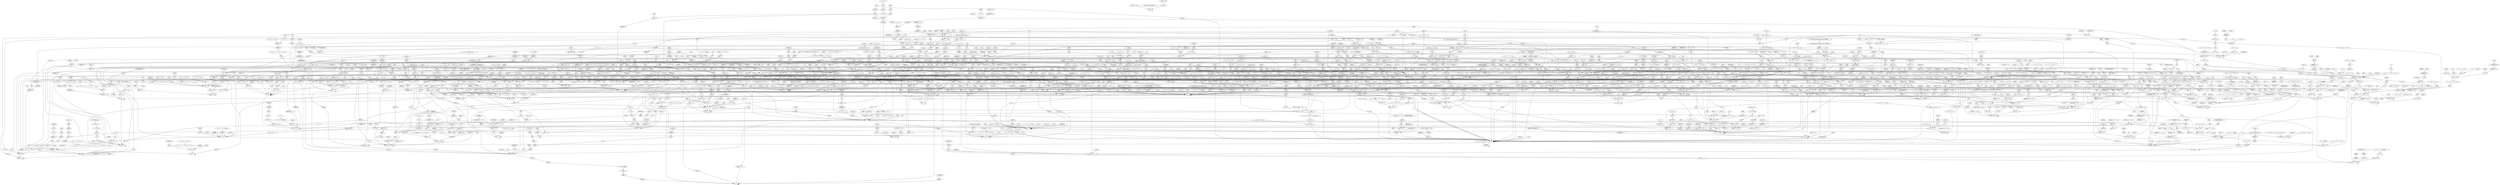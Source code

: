 digraph {
	"人工知能" -> "人工知能"
	"人工知能" -> "語。"
	"（じんこうちのう、、" -> "語。"
	AI -> "〈エーアイ〉）とは、"
	"〈エーアイ〉）とは、" -> "語。"
	"「『計算" -> "（）』という"
	"（）』という" -> "道具を"
	"概念と" -> "道具を"
	"『コンピュータ" -> "（）』という"
	"（）』という" -> "道具を"
	"道具を" -> "用いて"
	"用いて" -> "研究する"
	"『知能』を" -> "研究する"
	"研究する" -> "計算機科学"
	"計算機科学" -> "（）の"
	"（）の" -> "一分野」を"
	"一分野」を" -> "指す"
	"指す" -> "語。"
	"語。" -> "研究分野」とも"
	"「言語の" -> "推論、"
	"理解や" -> "推論、"
	"推論、" -> "問題解決などの"
	"問題解決などの" -> "知的行動を"
	"知的行動を" -> "代わって"
	"人間に" -> "代わって"
	"代わって" -> "行わせる"
	"コンピューターに" -> "行わせる"
	"行わせる" -> "技術」、または、"
	"技術」、または、" -> "研究分野」とも"
	"「計算機" -> "（コンピュータ）による"
	"（コンピュータ）による" -> "情報処理システムの"
	"知的な" -> "情報処理システムの"
	"情報処理システムの" -> "実現に関する"
	"設計や" -> "実現に関する"
	"実現に関する" -> "研究分野」とも"
	"研究分野」とも" -> "される。"
	"される。" -> "される。"
	"『日本大百科全書(ニッポニカ)』の" -> "解説で、"
	"解説で、" -> "述べている。"
	"情報工学者・通信工学者の" -> "佐藤理史は"
	"佐藤理史は" -> "述べている。"
	"次のように" -> "述べている。"
	"述べている。" -> "述べている。"
	"人間の" -> "知的能力を"
	"知的能力を" -> "実現する、"
	"コンピュータ上で" -> "実現する、"
	"実現する、" -> "技術・ソフトウェア・コンピュータシステム。"
	"様々な" -> "技術・ソフトウェア・コンピュータシステム。"
	"技術・ソフトウェア・コンピュータシステム。" -> "ある。"
	"応用例は" -> "ある。"
	"自然言語処理" -> "（機械翻訳・かな漢字変換・構文解析等）、"
	"（機械翻訳・かな漢字変換・構文解析等）、" -> "専門家の"
	"専門家の" -> "推論・判断を"
	"推論・判断を" -> "模倣する"
	"模倣する" -> "エキスパートシステム、"
	"エキスパートシステム、" -> "画像認識等が"
	"画像データを" -> "解析して"
	"解析して" -> "検出・抽出したりする"
	"特定の" -> "パターンを"
	"パターンを" -> "検出・抽出したりする"
	"検出・抽出したりする" -> "画像認識等が"
	"画像認識等が" -> "ある。"
	"ある。" -> "命名された。"
	"1956年に" -> "命名された。"
	"ダートマス会議で" -> "命名された。"
	"ジョン・マッカーシーにより" -> "命名された。"
	"命名された。" -> "使われている。"
	"現在では、" -> "使われている。"
	"記号処理を" -> "用いた"
	"用いた" -> "知能の"
	"知能の" -> "記述を"
	"記述を" -> "する"
	"主体と" -> "する"
	"する" -> "研究での"
	"情報処理や" -> "研究での"
	"研究での" -> "アプローチという"
	"アプローチという" -> "意味あいでも"
	"意味あいでも" -> "使われている。"
	"使われている。" -> "ある。"
	"家庭用電気機械器具の" -> "制御システムや"
	"制御システムや" -> "思考ルーチンも"
	"ゲームソフトの" -> "思考ルーチンも"
	"思考ルーチンも" -> "呼ばれる"
	"こう" -> "呼ばれる"
	"呼ばれる" -> "ことも"
	"ことも" -> "ある。"
	"ある。" -> "ある。"
	"プログラミング言語による" -> "「」という"
	"「」という" -> "カウンセラーを"
	"カウンセラーを" -> "模倣した"
	"模倣した" -> "プログラム"
	"プログラム" -> "出されるが、"
	"（人工無脳）が" -> "出されるが、"
	"しばしば" -> "出されるが、"
	"引き合いに" -> "出されるが、"
	"出されるが、" -> "困難視されている。"
	"計算機に" -> "させようという"
	"人間の" -> "専門家の"
	"専門家の" -> "役割を"
	"役割を" -> "させようという"
	"させようという" -> "「エキスパートシステム」と"
	"「エキスパートシステム」と" -> "呼ばれる"
	"呼ばれる" -> "研究・情報処理システムの"
	"研究・情報処理システムの" -> "実現は、"
	"実現は、" -> "困難視されている。"
	"人間が" -> "持つ"
	"暗黙に" -> "持つ"
	"持つ" -> "常識の"
	"常識の" -> "記述が"
	"記述が" -> "なり、"
	"問題と" -> "なり、"
	"なり、" -> "困難視されている。"
	"実用への" -> "利用が"
	"利用が" -> "困難視されている。"
	"困難視されている。" -> "ある。"
	"人工的な" -> "知能の"
	"知能の" -> "実現への"
	"実現への" -> "アプローチとしては、"
	"アプローチとしては、" -> "知られているが、"
	"「ファジィ理論」や" -> "「ニューラルネットワーク」などのような"
	"「ニューラルネットワーク」などのような" -> "アプローチも"
	"アプローチも" -> "知られているが、"
	"知られているが、" -> "ある。"
	"従来の" -> "人工知能である"
	"人工知能である" -> "(GoodOldFashionedAI)との"
	"(GoodOldFashionedAI)との" -> "差は"
	"差は" -> "ある。"
	"記述の" -> "記号的明示性に"
	"記号的明示性に" -> "ある。"
	"ある。" -> "集めた。"
	"その後" -> "集めた。"
	"「サポートベクターマシン」が" -> "集めた。"
	"注目を" -> "集めた。"
	"集めた。" -> "ある。"
	"また、" -> "ある。"
	"自らの" -> "経験を"
	"経験を" -> "行う"
	"元に" -> "行う"
	"学習を" -> "行う"
	"行う" -> "強化学習という"
	"強化学習という" -> "手法も"
	"手法も" -> "ある。"
	"ある。" -> "作業である。"
	"「この" -> "宇宙において、"
	"宇宙において、" -> "実装するという"
	"知性とは" -> "形質である"
	"最も" -> "強力な"
	"強力な" -> "形質である"
	"形質である" -> "（レイ・カーツワイル）」という"
	"（レイ・カーツワイル）」という" -> "言葉通り、"
	"言葉通り、" -> "実装するという"
	"知性を" -> "表現し"
	"機械的に" -> "表現し"
	"表現し" -> "実装するという"
	"実装するという" -> "ことは"
	"ことは" -> "作業である。"
	"極めて" -> "重要な"
	"重要な" -> "作業である。"
	"作業である。" -> "作業である。"
	"2006年の" -> "ディープラーニング"
	"ディープラーニング" -> "登場と"
	"（深層学習）の" -> "登場と"
	"登場と" -> "登場により、"
	"2010年代" -> "以降の"
	"以降の" -> "ビッグデータの"
	"ビッグデータの" -> "登場により、"
	"登場により、" -> "行った。"
	"一過性の" -> "流行を"
	"流行を" -> "超えて"
	"超えて" -> "浸透して"
	"社会に" -> "浸透して"
	"浸透して" -> "行った。"
	"行った。" -> "なった。"
	"2016年から" -> "2017年にかけて、"
	"2017年にかけて、" -> "導入した"
	"ディープラーニングを" -> "導入した"
	"導入した" -> "AIが"
	"AIが" -> "完全情報ゲームである"
	"完全情報ゲームである" -> "囲碁などの"
	"囲碁などの" -> "トップ棋士、"
	"トップ棋士、" -> "プレイヤーも"
	"さらに" -> "不完全情報ゲームである"
	"不完全情報ゲームである" -> "ポーカーの"
	"ポーカーの" -> "世界トップクラスの"
	"世界トップクラスの" -> "プレイヤーも"
	"プレイヤーも" -> "破り、"
	"破り、" -> "なった。"
	"麻雀では" -> "なった。"
	"「MicrosoftSuphx(SuperPhoenix)」が" -> "到達するなど、"
	"AIとして" -> "到達するなど、"
	"初めて" -> "到達するなど、"
	"十段に" -> "到達するなど、"
	"到達するなど、" -> "なった。"
	"時代の" -> "最先端技術と"
	"最先端技術と" -> "なった。"
	"なった。" -> "なった。"
	"第２次人工知能ブームでの" -> "人工知能は"
	"人工知能は" -> "呼ばれ、"
	"機械学習と" -> "呼ばれ、"
	"呼ばれ、" -> "ある。"
	"以下のような" -> "ものが"
	"ものが" -> "ある。"
	"ある。" -> "ある。"
	"一方、" -> "ある。"
	"計算知能" -> "（CI）は"
	"（CI）は" -> "システム）。"
	"開発や" -> "学習を"
	"学習を" -> "繰り返す"
	"繰り返す" -> "ことを"
	"ことを" -> "している"
	"基本と" -> "している"
	"している" -> "（例えば、"
	"（例えば、" -> "システム）。"
	"パラメータ調整、" -> "システム）。"
	"コネクショニズムの" -> "システム）。"
	"システム）。" -> "関係している。"
	"学習は" -> "手法であり、"
	"経験に" -> "基づく"
	"基づく" -> "手法であり、"
	"手法であり、" -> "関係している。"
	"非記号的AI、" -> "美しくない"
	"美しくない" -> "ソフトコンピューティングと"
	"AI、" -> "ソフトコンピューティングと"
	"ソフトコンピューティングと" -> "関係している。"
	"関係している。" -> "ある。"
	"その" -> "手法としては、"
	"手法としては、" -> "ある。"
	"以下の" -> "ものが"
	"ものが" -> "ある。"
	"ある。" -> "ある。"
	"これらを" -> "統合した"
	"統合した" -> "知的システムを"
	"知的システムを" -> "作る"
	"作る" -> "試みも"
	"試みも" -> "なされている。"
	"なされている。" -> "生成する。"
	"ACT-Rでは、" -> "生成する。"
	"エキスパートの" -> "推論ルールを、"
	"推論ルールを、" -> "生成する。"
	"統計的学習を" -> "生成する。"
	"元に" -> "生成する。"
	"ニューラルネットワークや" -> "生成規則を通して"
	"生成規則を通して" -> "生成する。"
	"生成する。" -> "生成する。"
	"第3次人工知能ブームでは、" -> "行われている。"
	"ディープラーニングが" -> "画像認識、"
	"画像認識、" -> "テキスト解析、"
	"テキスト解析、" -> "音声認識など"
	"音声認識など" -> "領域で"
	"様々な" -> "領域で"
	"領域で" -> "上回る"
	"第2次人工知能ブームの" -> "人工知能を"
	"人工知能を" -> "上回る"
	"上回る" -> "精度を"
	"精度を" -> "出しており、"
	"出しており、" -> "行われている。"
	"ディープラーニングの" -> "研究が"
	"研究が" -> "行われている。"
	"盛んに" -> "行われている。"
	"行われている。" -> "活躍している。"
	"最近では、" -> "活躍している。"
	"DQN、" -> "CNN、"
	"CNN、" -> "RNN、"
	"RNN、" -> "GANと"
	"GANと" -> "ディープラーニングの"
	"様々な" -> "ディープラーニングの"
	"ディープラーニングの" -> "派生が"
	"派生が" -> "でて"
	"でて" -> "活躍している。"
	"各分野で" -> "活躍している。"
	"活躍している。" -> "見せている。"
	"特に、" -> "見せている。"
	GAN -> "（敵対的生成ネットワーク）は、"
	"（敵対的生成ネットワーク）は、" -> "見せている。"
	"ディープラーニングが" -> "だしている"
	"認識や" -> "予測などの"
	"予測などの" -> "分野で"
	"分野で" -> "だしている"
	"成果を" -> "だしている"
	"だしている" -> "ことに"
	"ことに" -> "加えて、"
	"加えて、" -> "見せている。"
	"画像の" -> "生成技術において"
	"生成技術において" -> "見せている。"
	"大きな" -> "進化を"
	"進化を" -> "見せている。"
	"見せている。" -> "始まっていると"
	"森正弥は" -> "広がっており、"
	"これらの" -> "成果を"
	"成果を" -> "背景に、"
	"背景に、" -> "広がっており、"
	"従来の" -> "人工知能の"
	"人工知能の" -> "応用分野が"
	"応用分野が" -> "広がっており、"
	"広がっており、" -> "始まっていると"
	"CreativeAIという" -> "コンテンツ生成を"
	"コンテンツ生成を" -> "行っていく"
	"行っていく" -> "応用も"
	"応用も" -> "始まっていると"
	"始まっていると" -> "指摘している。"
	"指摘している。" -> "指摘している。"
	"AIの" -> "構築が"
	"構築が" -> "長い間"
	"長い間" -> "試みられてきているが、"
	"試みられてきているが、" -> "なってきた。"
	"シンボルグラウンディング問題と" -> "フレーム問題の"
	"フレーム問題の" -> "解決が"
	"解決が" -> "なってきた。"
	"大きな" -> "壁と"
	"壁と" -> "なってきた。"
	"なってきた。" -> "なってきた。"
	"17世紀" -> "初め、"
	"初め、" -> "（機械論）。"
	"ルネ・デカルトは、" -> "（機械論）。"
	"動物の" -> "身体が"
	"身体が" -> "提唱した"
	"ただの" -> "機械であると"
	"複雑な" -> "機械であると"
	"機械であると" -> "提唱した"
	"提唱した" -> "（機械論）。"
	"（機械論）。" -> "製作した。"
	"ブレーズ・パスカルは" -> "製作した。"
	"1642年、" -> "製作した。"
	"最初の" -> "機械式計算機を"
	"機械式計算機を" -> "製作した。"
	"製作した。" -> "行った。"
	"チャールズ・バベッジと" -> "エイダ・ラブレスは"
	"エイダ・ラブレスは" -> "行った。"
	"プログラム可能な" -> "機械式計算機の"
	"機械式計算機の" -> "開発を"
	"開発を" -> "行った。"
	"行った。" -> "行った。"
	"バートランド・ラッセルと" -> "アルフレッド・ノース・ホワイトヘッドは"
	"アルフレッド・ノース・ホワイトヘッドは" -> "もたらした。"
	"『数学原理』を" -> "出版し、"
	"出版し、" -> "もたらした。"
	"形式論理に" -> "もたらした。"
	"革命を" -> "もたらした。"
	"もたらした。" -> "築いた。"
	"ウォーレン・マカロックと" -> "ウォルター・ピッツは"
	"ウォルター・ピッツは" -> "発表し、"
	"「神経活動に" -> "内在する"
	"内在する" -> "アイデアの"
	"アイデアの" -> "論理計算」と"
	"論理計算」と" -> "題する"
	"題する" -> "論文を"
	"論文を" -> "発表し、"
	"1943年に" -> "発表し、"
	"発表し、" -> "築いた。"
	"ニューラルネットワークの" -> "基礎を"
	"基礎を" -> "築いた。"
	"築いた。" -> "築いた。"
	"1950年代に" -> "なると"
	"なると" -> "出始めた。"
	"AIに関して" -> "出始めた。"
	"活発な" -> "成果が"
	"成果が" -> "出始めた。"
	"出始めた。" -> "作り出した。"
	"ジョン・マッカーシーは" -> "作り出した。"
	"AIに関する" -> "最初の"
	"最初の" -> "会議で"
	"会議で" -> "作り出した。"
	"「人工知能」という" -> "用語を"
	"用語を" -> "作り出した。"
	"作り出した。" -> "開発した。"
	"彼はまた" -> "開発した。"
	"プログラミング言語を" -> "開発した。"
	"開発した。" -> "導入した。"
	"知的ふるまいに関する" -> "テストを"
	"テストを" -> "可能にする"
	"可能にする" -> "方法として、"
	"方法として、" -> "導入した。"
	"アラン・チューリングは" -> "導入した。"
	"「チューリングテスト」を" -> "導入した。"
	"導入した。" -> "構築した。"
	"ジョセフ・ワイゼンバウムはを" -> "構築した。"
	"構築した。" -> "おしゃべりロボットである。"
	"これは" -> "おしゃべりロボットである。"
	"来談者中心療法を" -> "行う"
	"行う" -> "おしゃべりロボットである。"
	"おしゃべりロボットである。" -> "おしゃべりロボットである。"
	"1956年に" -> "行われた、"
	"行われた、" -> "提案書において、"
	"ダートマス会議開催の" -> "提案書において、"
	"提案書において、" -> "使用され、"
	"人類史上、" -> "用語として"
	"用語として" -> "使用され、"
	"初めて" -> "使用され、"
	"使用され、" -> "創立された。"
	"新たな" -> "分野として"
	"分野として" -> "創立された。"
	"創立された。" -> "創立された。"
	"1960年代と" -> "1970年代の"
	"1970年代の" -> "間に、"
	"間に、" -> "示した。"
	"ジョエル・モーゼスは" -> "示した。"
	"プログラム中で" -> "示した。"
	"積分問題での" -> "記号的推論の"
	"記号的推論の" -> "パワーを"
	"パワーを" -> "示した。"
	"示した。" -> "開発した。"
	"マービン・ミンスキーと" -> "シーモア・パパートは"
	"シーモア・パパートは" -> "示し、"
	"『パーセプトロン』を" -> "出版して"
	"出版して" -> "示し、"
	"単純な" -> "ニューラルネットの"
	"ニューラルネットの" -> "限界を"
	"限界を" -> "示し、"
	"示し、" -> "開発した。"
	"アラン・カルメラウアーは" -> "開発した。"
	"プログラミング言語を" -> "開発した。"
	"開発した。" -> "示した。"
	"テッド・ショートリッフェは" -> "構築し、"
	"医学的診断と" -> "療法における"
	"療法における" -> "ルールベースシステムを"
	"ルールベースシステムを" -> "構築し、"
	"構築し、" -> "示した。"
	"知識表現と" -> "推論の"
	"推論の" -> "パワーを"
	"パワーを" -> "示した。"
	"示した。" -> "ある。"
	"これは、" -> "ある。"
	"最初の" -> "エキスパートシステムと"
	"エキスパートシステムと" -> "呼ばれる"
	"呼ばれる" -> "ことも"
	"ことも" -> "ある。"
	"ある。" -> "障害物の"
	"ハンス・モラベックは、" -> "障害物の"
	"障害物の" -> "障害物の"
	"ある" -> "コースを"
	"コースを" -> "走行する"
	"自律的に" -> "走行する"
	"走行する" -> "最初の"
	"最初の" -> "コンピューター制御の"
	"コンピューター制御の" -> "乗り物を"
	"乗り物を" -> "開発した。"
	"開発した。" -> "開発した。"
	"1980年代に、" -> "使われるようになった。"
	"ニューラルネットワークは" -> "使われるようになった。"
	"バックプロパゲーションアルゴリズムによって" -> "使われるようになった。"
	"広く" -> "使われるようになった。"
	"使われるようになった。" -> "使われるようになった。"
	"また、" -> "提唱した。"
	"この" -> "時代に"
	"時代に" -> "提唱した。"
	"ロドニー・ブルックスが、" -> "提唱した。"
	"知能には" -> "提唱した。"
	"身体が" -> "必須との"
	"必須との" -> "学説"
	"学説" -> "（身体性）を"
	"（身体性）を" -> "提唱した。"
	"提唱した。" -> "提唱した。"
	"1990年代は" -> "上げた。"
	"AIの" -> "多くの"
	"多くの" -> "分野で"
	"分野で" -> "上げた。"
	"様々な" -> "アプリケーションが"
	"アプリケーションが" -> "上げた。"
	"成果を" -> "上げた。"
	"上げた。" -> "敗れた。"
	"特に、" -> "目覚ましく、"
	"ボードゲームでは" -> "目覚ましく、"
	"目覚ましく、" -> "敗れた。"
	"1992年に" -> "開発し、"
	"IBMは" -> "開発し、"
	"世界チャンピオンに" -> "匹敵する"
	"匹敵する" -> "バックギャモン専用コンピュータ・TDギャモンを"
	"バックギャモン専用コンピュータ・TDギャモンを" -> "開発し、"
	"開発し、" -> "敗れた。"
	"IBMの" -> "チェス専用コンピュータ・ディープ・ブルーは、"
	"チェス専用コンピュータ・ディープ・ブルーは、" -> "敗れた。"
	"1997年" -> "5月に"
	"5月に" -> "打ち負かし、"
	"ガルリ・カスパロフを" -> "打ち負かし、"
	"打ち負かし、" -> "敗れた。"
	"同年" -> "8月には"
	"8月には" -> "敗れた。"
	"オセロで" -> "敗れた。"
	"日本電気の" -> "オセロ専用コンピュータ・ロジステロに"
	"オセロ専用コンピュータ・ロジステロに" -> "敗れた。"
	"世界チャンピオンの" -> "村上健が"
	"村上健が" -> "敗れた。"
	"敗れた。" -> "明らかにした。"
	"国防高等研究計画局は、" -> "明らかにした。"
	"最初の" -> "湾岸戦争において"
	"湾岸戦争において" -> "スケジューリングするのに"
	"ユニットを" -> "スケジューリングするのに"
	"スケジューリングするのに" -> "使い、"
	"AIを" -> "使い、"
	"使い、" -> "上回った"
	"これによって" -> "省かれた"
	"省かれた" -> "コストが"
	"コストが" -> "上回った"
	"1950年代以来の" -> "AI研究への"
	"AI研究への" -> "政府の"
	"政府の" -> "投資全額を"
	"投資全額を" -> "上回った"
	"上回った" -> "ことを"
	"ことを" -> "明らかにした。"
	"明らかにした。" -> "指摘された。"
	"日本では" -> "発生したが、"
	"甘利俊一（日本学士院会員）らが" -> "啓蒙し、"
	"精力的に" -> "啓蒙し、"
	"啓蒙し、" -> "発生したが、"
	"優秀な" -> "成果も"
	"成果も" -> "発生したが、"
	"発生したが、" -> "指摘された。"
	"論理の" -> "ブラックボックス性が"
	"ブラックボックス性が" -> "指摘された。"
	"指摘された。" -> "指摘された。"
	"1998年には" -> "提唱されたが、"
	"非構造化データ形式の" -> "国際規格である"
	"国際規格である" -> "XMLが"
	"XMLが" -> "提唱されたが、"
	"提唱されたが、" -> "開始された。"
	"ここから" -> "適用し、"
	"Web上の" -> "非構造化データに対して、"
	"非構造化データに対して、" -> "適用し、"
	"アプリケーション別に" -> "適した"
	"適した" -> "意味付けを"
	"意味付けを" -> "適用し、"
	"適用し、" -> "行わせる"
	"処理を" -> "行わせる"
	"行わせる" -> "試みが"
	"試みが" -> "開始された。"
	"開始された。" -> "提唱された。"
	"同年に、" -> "行わせる"
	W -> "3Cの"
	"3Cの" -> "ティム・バーナーズ＝リーにより、"
	"ティム・バーナーズ＝リーにより、" -> "行わせる"
	"Webに" -> "行わせる"
	"知的処理を" -> "行わせる"
	"行わせる" -> "セマンティック・ウェブが"
	"セマンティック・ウェブが" -> "提唱された。"
	"提唱された。" -> "ものである。"
	"この" -> "技術は"
	"技術は" -> "ものである。"
	"Web上の" -> "データに"
	"データに" -> "付加して、"
	"意味を" -> "付加して、"
	"付加して、" -> "行わせる"
	"コンピュータに" -> "行わせる"
	"知的処理を" -> "行わせる"
	"行わせる" -> "方法を"
	"方法を" -> "規格化する"
	"国際的に" -> "規格化する"
	"規格化する" -> "ものである。"
	"ものである。" -> "分かる。"
	"この" -> "規格には"
	"規格には" -> "含まれている"
	"知識工学における" -> "オントロジーを"
	"オントロジーを" -> "表現する"
	"表現する" -> "データ形式の"
	"データ形式の" -> "OWLも"
	"OWLも" -> "含まれている"
	"含まれている" -> "ことから、"
	"ことから、" -> "分かる。"
	"かつて" -> "流行した"
	"流行した" -> "エキスパートシステムの"
	"エキスパートシステムの" -> "亜種である"
	"亜種である" -> "ことが"
	"ことが" -> "分かる。"
	"分かる。" -> "していない。"
	"2000年代" -> "前半に"
	"前半に" -> "完了しているが、"
	"規格化が" -> "完了しているが、"
	"完了しているが、" -> "していない。"
	"Web開発者にとっては" -> "していない。"
	"開発工数に" -> "見合うだけの"
	"見合うだけの" -> "メリットが"
	"メリットが" -> "見出せなかった"
	"見出せなかった" -> "ことから、"
	"ことから、" -> "していない。"
	"現在も" -> "していない。"
	"普及は" -> "していない。"
	"していない。" -> "していない。"
	"日本においては" -> "流行した。"
	"エキスパートシステムの" -> "流行の"
	"流行の" -> "後に"
	"後に" -> "流行した。"
	"ニューロファジィが" -> "流行した。"
	"流行した。" -> "終焉した。"
	"しかし、" -> "終焉した。"
	"研究が" -> "進むにつれて"
	"進むにつれて" -> "直面し、"
	"計算リソースや" -> "データ量の"
	"データ量の" -> "不足，"
	"不足，" -> "シンボルグラウンディング問題，"
	"シンボルグラウンディング問題，" -> "フレーム問題に"
	"フレーム問題に" -> "直面し、"
	"直面し、" -> "激変させるような"
	"産業の" -> "在り方を"
	"在り方を" -> "激変させるような"
	"激変させるような" -> "AIに"
	"AIに" -> "至る"
	"至る" -> "ことは"
	"ことは" -> "無く、"
	"無く、" -> "終焉した。"
	"ブームは" -> "終焉した。"
	"終焉した。" -> "終焉した。"
	"1980年代に" -> "入って、"
	"入って、" -> "立ち上がった。"
	"大企業の" -> "研究所を"
	"研究所を" -> "中心に、"
	"中心に、" -> "立ち上がった。"
	"知識工学に" -> "基づく"
	"基づく" -> "エキスパートシステムが"
	"エキスパートシステムが" -> "提案されるようになり、"
	"多数" -> "提案されるようになり、"
	"提案されるようになり、" -> "立ち上がった。"
	"エキスパートシステムを" -> "する"
	"専門と" -> "する"
	"する" -> "AIベンチャーも"
	"AIベンチャーも" -> "立ち上がった。"
	"次々と" -> "立ち上がった。"
	"立ち上がった。" -> "挙げられる。"
	"その" -> "流行から"
	"流行から" -> "生まれた"
	"生まれた" -> "究極の"
	"究極の" -> "プロジェクトとして"
	"プロジェクトとして" -> "挙げられる。"
	"第五世代コンピュータが" -> "挙げられる。"
	"挙げられる。" -> "挙げられる。"
	"1982年から" -> "1992年まで"
	"1992年まで" -> "至らなかった。"
	"日本は" -> "至らなかった。"
	"国家プロジェクトとして" -> "費やして"
	"570億円を" -> "費やして"
	"費やして" -> "進めるも、"
	"第五世代コンピュータの" -> "研究を"
	"研究を" -> "進めるも、"
	"進めるも、" -> "至らなかった。"
	"採用した" -> "知識工学的手法では"
	"知識工学的手法では" -> "必要で、"
	"膨大な" -> "ルールの"
	"ルールの" -> "手入力が"
	"手入力が" -> "必要で、"
	"必要で、" -> "あり、"
	"専門家間で" -> "異なる"
	"専門知識の" -> "解釈が"
	"解釈が" -> "異なる"
	"異なる" -> "場合には"
	"場合には" -> "あり、"
	"統一した" -> "ルール化が"
	"ルール化が" -> "行えない"
	"行えない" -> "等の"
	"等の" -> "問題も"
	"問題も" -> "あり、"
	"あり、" -> "至らなかった。"
	"実用的な" -> "エキスパートシステムの"
	"エキスパートシステムの" -> "実現には"
	"実現には" -> "至らなかった。"
	"至らなかった。" -> "見つからなかった。"
	"実現した" -> "成果物は"
	"成果物は" -> "Prolog専用機であるが、"
	"Prologの" -> "命令を"
	"命令を" -> "解釈して"
	"直接" -> "解釈して"
	"CPUの" -> "ハードウェアの"
	"ハードウェアの" -> "機構で"
	"機構で" -> "解釈して"
	"解釈して" -> "実行する、"
	"高速に" -> "実行する、"
	"実行する、" -> "Prolog専用機であるが、"
	"並列型の" -> "Prolog専用機であるが、"
	"Prolog専用機であるが、" -> "見つからなかった。"
	"商業的な" -> "意味で"
	"意味で" -> "見つからなかった。"
	"応用先が" -> "見つからなかった。"
	"全く" -> "見つからなかった。"
	"見つからなかった。" -> "見つからなかった。"
	"1980年代" -> "後半から"
	"後半から" -> "中頃にかけて、"
	"1990年代" -> "中頃にかけて、"
	"中頃にかけて、" -> "用いられてきた"
	"従来から" -> "用いられてきた"
	"電子制御の" -> "手法として"
	"手法として" -> "用いられてきた"
	"用いられてきた" -> "ON/OFF制御，"
	"ON/OFF制御，" -> "PID制御，"
	"PID制御，" -> "現代制御の"
	"現代制御の" -> "問題を"
	"問題を" -> "克服する"
	"克服する" -> "ため、"
	"ため、" -> "迎えた。"
	"知的制御が" -> "研究され、"
	"盛んに" -> "研究され、"
	"研究され、" -> "迎えた。"
	"知識工学的な" -> "ルールを"
	"ルールを" -> "用いる"
	"用いる" -> "ファジィ制御，"
	"ファジィ制御，" -> "ニューラルネットワーク，"
	"データの" -> "特徴を"
	"特徴を" -> "学習して"
	"学習して" -> "分類する"
	"分類する" -> "ニューラルネットワーク，"
	"ニューラルネットワーク，" -> "ニューロファジィという"
	"その" -> "2つを"
	"2つを" -> "融合した"
	"融合した" -> "ニューロファジィという"
	"ニューロファジィという" -> "手法が"
	"手法が" -> "迎えた。"
	"日本を" -> "中心に"
	"中心に" -> "迎えた。"
	"ブームを" -> "迎えた。"
	"迎えた。" -> "発売され始めた。"
	"バブル期の" -> "高級路線に"
	"高級路線に" -> "合わせて、"
	"合わせて、" -> "増やし、"
	"白物家電製品でも" -> "増やし、"
	"センサの" -> "個数と"
	"個数と" -> "種類を"
	"種類を" -> "増やし、"
	"大幅に" -> "増やし、"
	"増やし、" -> "最適化する"
	"多様な" -> "データを"
	"データを" -> "元に"
	"元に" -> "最適化する"
	"運転を" -> "最適化する"
	"最適化する" -> "モデルが"
	"モデルが" -> "発売され始めた。"
	"多数" -> "発売され始めた。"
	"発売され始めた。" -> "発売され始めた。"
	"ファジィについては、" -> "分かっている。"
	"2018年までに" -> "取得している"
	"日本が" -> "取得している"
	"世界の" -> "1/5の"
	"1/5の" -> "特許を"
	"特許を" -> "取得している"
	"取得している" -> "事から、"
	"事から、" -> "なっていた"
	"日本で" -> "なっていた"
	"特に" -> "なっていた"
	"大きな" -> "ブームと"
	"ブームと" -> "なっていた"
	"なっていた" -> "ことが"
	"ことが" -> "分かっている。"
	"分かっている。" -> "意識されなくなっている。"
	"現在の" -> "白物家電では"
	"白物家電では" -> "用いられているが、"
	"この" -> "当時より"
	"当時より" -> "発展した"
	"更に" -> "発展した"
	"発展した" -> "制御技術が"
	"制御技術が" -> "用いられているが、"
	"用いられているが、" -> "意識されなくなっている。"
	"既に" -> "なり、"
	"当たり前の" -> "ものに"
	"ものに" -> "なり、"
	"なり、" -> "意識されなくなっている。"
	"利用者には" -> "意識されなくなっている。"
	"意識されなくなっている。" -> "行われなかった。"
	"ニューロファジィが" -> "なった"
	"ブームに" -> "なった"
	"なった" -> "1990年代には"
	"1990年代には" -> "行われなかった。"
	"未だ" -> "行われなかった。"
	"ビッグデータという" -> "概念は"
	"概念は" -> "行われなかった。"
	"無く" -> "提唱された）、"
	"（ブロードバンド接続普及後の" -> "2010年に"
	"2010年に" -> "提唱された）、"
	"初めて" -> "提唱された）、"
	"提唱された）、" -> "産業応用は"
	"データマイニングとしての" -> "産業応用は"
	"産業応用は" -> "行われなかった。"
	"行われなかった。" -> "言える。"
	"しかし、" -> "言える。"
	"ニューラルネットワークが" -> "流行した"
	"一般人も" -> "巻き込んで"
	"巻き込んで" -> "流行した"
	"流行した" -> "事例としては"
	"事例としては" -> "事例であり、"
	"初めての" -> "事例であり、"
	"事例であり、" -> "社会現象と"
	"2010年代の" -> "ディープラーニングブームの"
	"ディープラーニングブームの" -> "前史とも"
	"前史とも" -> "言える"
	"言える" -> "社会現象と"
	"社会現象と" -> "言える。"
	"言える。" -> "言える。"
	"松下電器が" -> "持つような"
	"1985年頃から" -> "持つような"
	"人間が" -> "持つような"
	"持つような" -> "曖昧さを"
	"曖昧さを" -> "活かす"
	"制御に" -> "活かす"
	"活かす" -> "ファジィ制御についての"
	"ファジィ制御についての" -> "研究を"
	"研究を" -> "開始し、"
	"開始し、" -> "漕ぎ着けた。"
	"1990年2月" -> "1日に"
	"1日に" -> "漕ぎ着けた。"
	"ファジィ洗濯機第1号である" -> "「愛妻号Dayファジィ」の"
	"「愛妻号Dayファジィ」の" -> "発売に"
	"発売に" -> "漕ぎ着けた。"
	"漕ぎ着けた。" -> "世界初であった。"
	"「愛妻号Dayファジィ」は" -> "世界初であった。"
	"従来よりも" -> "収集した"
	"多数の" -> "センサーで"
	"センサーで" -> "収集した"
	"収集した" -> "データに"
	"データに" -> "基づいて、"
	"基づいて、" -> "最適化する"
	"柔軟に" -> "最適化する"
	"運転を" -> "最適化する"
	"最適化する" -> "洗濯機で、"
	"洗濯機で、" -> "世界初であった。"
	"同種の" -> "洗濯機としては"
	"洗濯機としては" -> "世界初であった。"
	"世界初であった。" -> "集めた。"
	"ファジィ制御という" -> "マッチした"
	"当時" -> "マッチした"
	"最先端の" -> "技術の"
	"技術の" -> "導入が"
	"導入が" -> "マッチした"
	"バブル期の" -> "高級路線にも"
	"高級路線にも" -> "マッチした"
	"マッチした" -> "ことから、"
	"ことから、" -> "集めた。"
	"ファジィは" -> "集めた。"
	"裏方の" -> "制御技術であるにも"
	"制御技術であるにも" -> "関わらず"
	"関わらず" -> "集めた。"
	"世間の" -> "注目を"
	"大きな" -> "注目を"
	"注目を" -> "集めた。"
	"集めた。" -> "程であった。"
	"その" -> "流行の"
	"流行の" -> "度合いは、"
	"度合いは、" -> "程であった。"
	"1990年の" -> "新語・流行語大賞における"
	"新語・流行語大賞における" -> "新語部門の"
	"新語部門の" -> "金賞で"
	"金賞で" -> "選ばれる"
	"「ファジィ」が" -> "選ばれる"
	"選ばれる" -> "程であった。"
	"程であった。" -> "巻き起こした。"
	"その後に、" -> "巻き起こした。"
	"松下電器は" -> "巻き起こした。"
	"ファジィルールの" -> "チューニングを"
	"煩雑な" -> "チューニングを"
	"チューニングを" -> "自動化した"
	"自動化した" -> "ニューロファジィ制御を"
	"ニューロファジィ制御を" -> "開発し、"
	"開発し、" -> "突破して"
	"従来の" -> "ファジィ理論の"
	"ファジィ理論の" -> "限界を"
	"限界を" -> "突破して"
	"突破して" -> "評価されるだけでなく、"
	"学会で" -> "評価されるだけでなく、"
	"評価されるだけでなく、" -> "巻き起こした。"
	"白物家電への" -> "応用にも"
	"応用にも" -> "成功して"
	"成功して" -> "巻き起こした。"
	"更なる" -> "ブームを"
	"ブームを" -> "巻き起こした。"
	"巻き起こした。" -> "発売した。"
	"松下電器の" -> "試みの"
	"試みの" -> "成功を"
	"成功を" -> "受けて、"
	"受けて、" -> "用いる"
	"他社も" -> "用いる"
	"同様の" -> "知的制御を"
	"知的制御を" -> "用いる"
	"用いる" -> "製品を"
	"製品を" -> "発売した。"
	"多数" -> "発売した。"
	"発売した。" -> "付与されていた。"
	"1990年代" -> "中頃までは、"
	"中頃までは、" -> "用いられており、"
	"メーカー各社による" -> "一般向けの"
	"一般向けの" -> "白物家電の"
	"白物家電の" -> "売り文句として"
	"売り文句として" -> "用いられており、"
	"知的制御技術の" -> "名称が"
	"名称が" -> "用いられており、"
	"大々的に" -> "用いられており、"
	"用いられており、" -> "付与されていた。"
	"洗濯機の" -> "製品名では"
	"製品名では" -> "付与されていた。"
	"「愛妻号DAYファジィ」，" -> "掃除機の"
	"掃除機の" -> "分類としては"
	"分類としては" -> "付与されていた。"
	"「ニューロ・ファジィ掃除機」，" -> "エアコンの"
	"エアコンの" -> "運転モードでは"
	"運転モードでは" -> "付与されていた。"
	"「ニューロ自動」などの" -> "名称が"
	"名称が" -> "付与されていた。"
	"付与されていた。" -> "付与されていた。"
	"ニューロ，" -> "ファジィ，"
	"ファジィ，" -> "ニューロファジィという"
	"ニューロファジィという" -> "手法は、"
	"手法は、" -> "あった。"
	"従来の" -> "オン・オフ制御や、"
	"単純な" -> "オン・オフ制御や、"
	"オン・オフ制御や、" -> "作業は"
	"対象を" -> "モデル化する"
	"数式で" -> "モデル化する"
	"客観的に" -> "モデル化する"
	"モデル化する" -> "作業は"
	"（この" -> "作業は"
	"作業は" -> "難しくなる）"
	"対象が" -> "持つ"
	"複雑な" -> "機構を"
	"機構を" -> "持つ"
	"持つ" -> "場合は"
	"場合は" -> "難しくなる）"
	"極めて" -> "難しくなる）"
	"難しくなる）" -> "必要が"
	"必要が" -> "ある"
	"ある" -> "現代制御等と"
	"PID制御や" -> "現代制御等と"
	"現代制御等と" -> "比較して、"
	"比較して、" -> "あった。"
	"人間の" -> "経験則や"
	"主観的な" -> "経験則や"
	"経験則や" -> "特徴が"
	"計測した" -> "データの"
	"データの" -> "特徴が"
	"特徴が" -> "なる"
	"利用可能と" -> "なる"
	"なる" -> "ファジィ、"
	"ファジィ、" -> "ニューロ、"
	"ニューロ、" -> "ニューロファジィは"
	"ニューロファジィは" -> "あった。"
	"開発工数を" -> "抑えながら、"
	"抑えながら、" -> "できるという"
	"環境適応時の" -> "柔軟性を"
	"柔軟性を" -> "できるという"
	"高く" -> "できるという"
	"できるという" -> "利点が"
	"利点が" -> "あった。"
	"あった。" -> "迎えた。"
	"しかし、" -> "迎えた。"
	"開発者らの" -> "努力にも"
	"努力にも" -> "関わらず、"
	"関わらず、" -> "迎えた。"
	"計算能力や" -> "データ量の"
	"収集可能な" -> "データ量の"
	"データ量の" -> "少なさから、"
	"少なさから、" -> "改善する"
	"既存の" -> "工作機械や"
	"工作機械や" -> "制御を"
	"家電製品の" -> "制御を"
	"制御を" -> "改善する"
	"多少" -> "改善する"
	"改善する" -> "程度で"
	"程度で" -> "迎えた。"
	"限界を" -> "迎えた。"
	"迎えた。" -> "あった。"
	"理論的にも" -> "組み合わせであり、"
	"ファジィ集合と" -> "深層学習が"
	"深層学習が" -> "組み合わせであり、"
	"不可能な" -> "ニューラルネットワークの"
	"ニューラルネットワークの" -> "組み合わせであり、"
	"組み合わせであり、" -> "あった。"
	"計算リソースや" -> "データが"
	"データが" -> "与えられたとしても、"
	"潤沢に" -> "与えられたとしても、"
	"与えられたとしても、" -> "あった。"
	"認識精度の" -> "向上には"
	"向上には" -> "あった。"
	"限界が" -> "あった。"
	"あった。" -> "あった。"
	"以降、" -> "なった"
	"計算機の" -> "能力限界から"
	"能力限界から" -> "進まず、"
	"理論の" -> "改善は"
	"改善は" -> "進まず、"
	"遅々として" -> "進まず、"
	"進まず、" -> "無くなり、"
	"目立った" -> "進展は"
	"進展は" -> "無くなり、"
	"無くなり、" -> "なった"
	"1990年代" -> "末には"
	"末には" -> "なった"
	"知的制御を" -> "搭載する"
	"搭載する" -> "白物家電が"
	"白物家電が" -> "なった"
	"大多数に" -> "なった"
	"なった" -> "ことで、"
	"ことで、" -> "去った。"
	"売り" -> "去った。"
	"文句としての" -> "ブームは"
	"ブームは" -> "去った。"
	"去った。" -> "実証されている。"
	"ブーム後は" -> "意識されなくなったが、"
	"一般には" -> "意識されなくなったが、"
	"意識されなくなったが、" -> "実証されている。"
	"現在では" -> "実証されている。"
	"裏方の" -> "技術として、"
	"技術として、" -> "実証されている。"
	"家電製品のみならず、" -> "使われ、"
	"雨水の" -> "排水，"
	"排水，" -> "管理システムなどの"
	"駐車場，" -> "管理システムなどの"
	"ビルの" -> "管理システムなどの"
	"管理システムなどの" -> "社会インフラにも"
	"社会インフラにも" -> "使われ、"
	"使われ、" -> "実証されている。"
	"十分に" -> "実証されている。"
	"性能と" -> "安定性が"
	"安定性が" -> "実証されている。"
	"実証されている。" -> "発展した。"
	"2003年頃には、" -> "発展した。"
	"人間が" -> "設計した"
	"設計した" -> "オントロジー"
	"オントロジー" -> "表現する）を"
	"（ファジィルールとして" -> "表現する）を"
	"表現する）を" -> "利活用する"
	"利活用する" -> "ネットワーク・インテリジェンスという"
	"ネットワーク・インテリジェンスという" -> "分野に"
	"分野に" -> "発展した。"
	"発展した。" -> "発展した。"
	"2005年、" -> "発表した。"
	"レイ・カーツワイルは" -> "発表した。"
	"著作で、" -> "発表した。"
	"「圧倒的な" -> "人工知能が"
	"人工知能が" -> "超越し、"
	"知識・知能の" -> "点で"
	"点で" -> "超越し、"
	"人間を" -> "超越し、"
	"超越し、" -> "変革する"
	"科学技術の" -> "進歩を"
	"進歩を" -> "担い"
	"担い" -> "変革する"
	"世界を" -> "変革する"
	"変革する" -> "技術的特異点"
	"技術的特異点" -> "（シンギュラリティ）が"
	"（シンギュラリティ）が" -> "訪れる」と"
	"2045年にも" -> "訪れる」と"
	"訪れる」と" -> "する"
	"する" -> "説を"
	"説を" -> "発表した。"
	"発表した。" -> "発表した。"
	"2006年に、" -> "提案された"
	"ジェフリー・ヒントンらの" -> "研究チームにより"
	"研究チームにより" -> "提案された"
	"オートエンコーダによる" -> "ニューラルネットワークの"
	"ニューラルネットワークの" -> "深層化手法が"
	"深層化手法が" -> "提案された"
	"提案された" -> "起源）。"
	"（現在の" -> "ディープラーニングの"
	"ディープラーニングの" -> "起源）。"
	"直接的な" -> "起源）。"
	"起源）。" -> "起源）。"
	"2010年代に" -> "入り、"
	"入り、" -> "整備された"
	"膨大な" -> "データを"
	"データを" -> "扱う"
	"扱う" -> "研究開発の"
	"研究開発の" -> "ための"
	"ための" -> "環境が"
	"環境が" -> "整備された"
	"整備された" -> "ことで、"
	"ことで、" -> "前進し始めた。"
	"AI関連の" -> "研究が"
	"研究が" -> "前進し始めた。"
	"再び" -> "前進し始めた。"
	"大きく" -> "前進し始めた。"
	"前進し始めた。" -> "前進し始めた。"
	"2010年に" -> "提唱された。"
	"英国エコノミスト誌で" -> "提唱された。"
	"「ビッグデータ」という" -> "用語が"
	"用語が" -> "提唱された。"
	"提唱された。" -> "始まった。"
	"同年に" -> "始まった。"
	"質問応答システムの" -> "ワトソンが、"
	"ワトソンが、" -> "始まった。"
	"クイズ番組" -> "なった。"
	"「ジェパディ!」の" -> "練習戦で"
	"練習戦で" -> "勝利し、"
	"人間に" -> "勝利し、"
	"勝利し、" -> "なった。"
	"大きな" -> "ニュースと"
	"ニュースと" -> "なった。"
	"なった。" -> "始まった。"
	"2012年に" -> "果たした"
	"画像処理コンテストで" -> "果たした"
	"ジェフリー・ヒントン氏の" -> "チームが"
	"チームが" -> "果たした"
	"従来手法からの" -> "精度改善を"
	"大幅な" -> "精度改善を"
	"精度改善を" -> "果たした"
	"果たした" -> "上で"
	"上で" -> "優勝した"
	"優勝した" -> "ことで、"
	"ことで、" -> "始まった。"
	"第三次AIブームが" -> "始まった。"
	"始まった。" -> "始まった。"
	"2013年には" -> "発表した。"
	"国立情報学研究所や" -> "富士通研究所の"
	"富士通研究所の" -> "研究チームが"
	"研究チームが" -> "開発した"
	"開発した" -> "「東ロボくん」で"
	"「東ロボくん」で" -> "挑んだと"
	"東京大学入試の" -> "模擬試験に"
	"模擬試験に" -> "挑んだと"
	"挑んだと" -> "発表した。"
	"発表した。" -> "解読した。"
	"数式の" -> "計算や"
	"計算や" -> "解析にあたる"
	"単語の" -> "解析にあたる"
	"解析にあたる" -> "専用プログラムを"
	"専用プログラムを" -> "使い、"
	"使い、" -> "解読した。"
	"実際に" -> "臨んだ"
	"受験生が" -> "臨んだ"
	"臨んだ" -> "大学入試センター試験と"
	"大学入試センター試験と" -> "問題を"
	"東大の" -> "2次試験の"
	"2次試験の" -> "問題を"
	"問題を" -> "解読した。"
	"解読した。" -> "水準」だった。"
	"代々木ゼミナールの" -> "判定では"
	"判定では" -> "水準」だった。"
	"「東大の" -> "合格は"
	"合格は" -> "難しいが、"
	"難しいが、" -> "水準」だった。"
	"私立大学には" -> "水準」だった。"
	"合格できる" -> "水準」だった。"
	"水準」だった。" -> "水準」だった。"
	"2014年には、" -> "提唱された。"
	"日本の" -> "人工知能学者である"
	"人工知能学者である" -> "齊藤元章により、"
	"齊藤元章により、" -> "先立ち、"
	"特異点に" -> "先立ち、"
	"先立ち、" -> "近づくという"
	"オートメーション化と" -> "進歩により"
	"コンピューター技術の" -> "進歩により"
	"進歩により" -> "近づくという"
	"衣食住の" -> "生産コストが"
	"生産コストが" -> "近づくという"
	"ゼロに" -> "限りなく"
	"限りなく" -> "近づくという"
	"近づくという" -> "プレ・シンギュラリティという"
	"プレ・シンギュラリティという" -> "概念も"
	"概念も" -> "提唱された。"
	"提唱された。" -> "提唱された。"
	"ジェフ・ホーキンスが、" -> "続けているが、"
	"実現に" -> "向けて"
	"向けて" -> "続けているが、"
	"研究を" -> "続けているが、"
	"続けているが、" -> "展開している。"
	"著書" -> "『考える"
	"『考える" -> "コンピューター』の"
	"脳考える" -> "コンピューター』の"
	"コンピューター』の" -> "中で"
	"中で" -> "展開している。"
	"自己連想記憶理論という" -> "独自の"
	"独自の" -> "理論を"
	"理論を" -> "展開している。"
	"展開している。" -> "展開している。"
	"世界各国において、" -> "進んでいるが、"
	"軍事・民間共に" -> "進んでいるが、"
	"実用化に" -> "向け"
	"向け" -> "進んでいるが、"
	"研究開発が" -> "進んでいるが、"
	"進んでいるが、" -> "進行している"
	"とくに" -> "進行している"
	"無人戦闘機や" -> "無人自動車ロボットカーの"
	"無人自動車ロボットカーの" -> "開発が"
	"開発が" -> "進行している"
	"進行している" -> "ものの、"
	"ものの、" -> "多い）。"
	"2010年代には" -> "利用されているが、"
	"まだ" -> "完全な"
	"完全な" -> "自動化は"
	"自動化は" -> "利用されているが、"
	"試験的な" -> "ものに"
	"ものに" -> "留まった"
	"留まった" -> "（UCAVは"
	"（UCAVは" -> "利用されているが、"
	"利用されているが、" -> "多い）。"
	"一部操作は" -> "多い）。"
	"地上から" -> "行っている"
	"行っている" -> "ものが"
	"ものが" -> "多い）。"
	"多い）。" -> "多い）。"
	"ロボット向けとしては、" -> "登場している。"
	"CSAILの" -> "ロドニー・ブルックスが"
	"ロドニー・ブルックスが" -> "提唱した"
	"提唱した" -> "包摂アーキテクチャという"
	"包摂アーキテクチャという" -> "理論が"
	"理論が" -> "登場している。"
	"登場している。" -> "用いている。"
	"これは" -> "用いている。"
	"従来型の" -> "知が"
	"「我思う、" -> "故に"
	"故に" -> "あり」の"
	"我" -> "あり」の"
	"あり」の" -> "知が"
	"知が" -> "先行する"
	"先行する" -> "ものではなく、"
	"ものではなく、" -> "用いている。"
	"体の" -> "神経ネットワークのみを"
	"神経ネットワークのみを" -> "用いて"
	"用いて" -> "学習する"
	"環境から" -> "学習する"
	"学習する" -> "行動型システムを"
	"行動型システムを" -> "用いている。"
	"用いている。" -> "行動する。"
	"これに" -> "基づいた"
	"基づいた" -> "ゲンギスと"
	"ゲンギスと" -> "呼ばれる"
	"呼ばれる" -> "六本足の"
	"六本足の" -> "ロボットは、"
	"ロボットは、" -> "行動する。"
	"いわゆる" -> "「脳」を"
	"「脳」を" -> "持たないにも"
	"持たないにも" -> "関わらず、"
	"関わらず、" -> "行動する。"
	"まるで" -> "生きているかの"
	"生きているかの" -> "ように"
	"ように" -> "行動する。"
	"行動する。" -> "行動する。"
	"2015年" -> "10月に"
	"10月に" -> "作成した"
	"米DeepMind社が" -> "作成した"
	"作成した" -> "「AlphaGo」が"
	"「AlphaGo」が" -> "注目され、"
	"人間の" -> "プロ囲碁棋士に"
	"プロ囲碁棋士に" -> "勝利して以降は"
	"勝利して以降は" -> "注目され、"
	"ディープラーニングと" -> "呼ばれる"
	"呼ばれる" -> "手法が"
	"手法が" -> "注目され、"
	"注目され、" -> "進められている。"
	"人工知能自体の" -> "研究の"
	"研究の" -> "他にも、"
	"他にも、" -> "影響についても"
	"人工知能が" -> "与える"
	"雇用などに" -> "与える"
	"与える" -> "影響についても"
	"影響についても" -> "進められている。"
	"研究が" -> "進められている。"
	"進められている。" -> "進められている。"
	"2016年" -> "10月、"
	"10月、" -> "開発。"
	"DeepMindが、" -> "発表し、"
	"入力された" -> "情報の"
	"情報の" -> "関連性を"
	"関連性を" -> "導き出し"
	"導き出し" -> "導き出す"
	"仮説に" -> "近い"
	"近い" -> "ものを"
	"ものを" -> "導き出す"
	"導き出す" -> "人工知能技術"
	"人工知能技術" -> "「ディファレンシャブル・ニューラル・コンピューター」を"
	"「ディファレンシャブル・ニューラル・コンピューター」を" -> "発表し、"
	"発表し、" -> "開発。"
	"同年" -> "11月、"
	"11月、" -> "開発。"
	"大量の" -> "データが"
	"データが" -> "可能にする"
	"不要の" -> "「ワンショット学習」を"
	"「ワンショット学習」を" -> "可能にする"
	"可能にする" -> "深層学習システムを、"
	"深層学習システムを、" -> "開発。"
	"翌2017年" -> "6月、"
	"6月、" -> "開発。"
	"関係推論のような" -> "人間並みの"
	"人間並みの" -> "認識能力を"
	"認識能力を" -> "持つ"
	"持つ" -> "システムを"
	"システムを" -> "開発。"
	"開発。" -> "解決した。"
	"2017年" -> "8月には、"
	"8月には、" -> "解決した。"
	"記号接地問題(シンボルグラウンディング問題)を" -> "解決した。"
	"解決した。" -> "解決した。"
	"2006年の" -> "ディープラーニングの"
	"ディープラーニングの" -> "発明と、"
	"発明と、" -> "整備、"
	"2010年以降の" -> "ビッグデータ収集環境の"
	"ビッグデータ収集環境の" -> "整備、"
	"整備、" -> "高性能化により、"
	"計算資源と" -> "なる"
	"なる" -> "GPUの"
	"GPUの" -> "高性能化により、"
	"高性能化により、" -> "優勝した"
	"2012年に" -> "優勝した"
	"ディープラーニングが" -> "優勝した"
	"画像処理コンテストで" -> "付けて"
	"他の" -> "手法に"
	"手法に" -> "付けて"
	"圧倒的大差を" -> "付けて"
	"付けて" -> "優勝した"
	"優勝した" -> "ことで、"
	"ことで、" -> "受け止められるようになった。"
	"技術的特異点という" -> "概念は"
	"概念は" -> "受け止められるようになった。"
	"急速に" -> "集め、"
	"世界中の" -> "識者の"
	"識者の" -> "注目を"
	"注目を" -> "集め、"
	"集め、" -> "受け止められるようになった。"
	"現実味を" -> "持って"
	"持って" -> "受け止められるようになった。"
	"受け止められるようになった。" -> "立ち上げられている。"
	"ディープラーニングの" -> "発明と"
	"発明と" -> "普及を"
	"急速な" -> "普及を"
	"普及を" -> "受けて、"
	"受けて、" -> "立ち上げられている。"
	"研究開発の" -> "現場においては、"
	"現場においては、" -> "立ち上げられている。"
	"デミス・ハサビス" -> "率いる"
	"率いる" -> "DeepMindを"
	"DeepMindを" -> "筆頭に、"
	"筆頭に、" -> "立ち上げられている。"
	"Vicarious、" -> "IBMCorticalLearningCenter、"
	"IBMCorticalLearningCenter、" -> "全脳アーキテクチャ、"
	"全脳アーキテクチャ、" -> "PEZYComputing、"
	"PEZYComputing、" -> "OpenCog、"
	"OpenCog、" -> "GoodAI、"
	"GoodAI、" -> "nnaisense、"
	"nnaisense、" -> "IBMSyNAPSE等、"
	"IBMSyNAPSE等、" -> "汎用人工知能"
	"汎用人工知能" -> "（AGI）を"
	"（AGI）を" -> "開発する"
	"開発する" -> "プロジェクトが"
	"プロジェクトが" -> "立ち上げられている。"
	"数多く" -> "立ち上げられている。"
	"立ち上げられている。" -> "されている。"
	"これらの" -> "研究開発の"
	"研究開発の" -> "現場では、"
	"現場では、" -> "されている。"
	"脳を" -> "リバースエンジニアリングして"
	"リバースエンジニアリングして" -> "構築された"
	"構築された" -> "機械学習を"
	"神経科学と" -> "機械学習を"
	"機械学習を" -> "組み合わせる"
	"組み合わせる" -> "アプローチが"
	"アプローチが" -> "有望と"
	"有望と" -> "されている。"
	"されている。" -> "提唱され始めている。"
	"結果として、" -> "提唱され始めている。"
	"HierarchicalTemporalMemory(HTM)理論、" -> "ComplementaryLearningSystems(CLS)理論の"
	"ComplementaryLearningSystems(CLS)理論の" -> "更新版等、"
	"更新版等、" -> "タスクのみを"
	"単一の" -> "タスクのみを"
	"タスクのみを" -> "扱う"
	"扱う" -> "ディープラーニングから"
	"ディープラーニングから" -> "進んだ、"
	"更に" -> "進んだ、"
	"一歩" -> "進んだ、"
	"進んだ、" -> "タスクを"
	"複数の" -> "タスクを"
	"タスクを" -> "扱う"
	"同時に" -> "扱う"
	"扱う" -> "理論が"
	"理論が" -> "提唱され始めている。"
	"提唱され始めている。" -> "提唱され始めている。"
	"3Dゲームのような" -> "仮想空間で"
	"仮想空間で" -> "動かし"
	"モデルを" -> "動かし"
	"動かし" -> "学ばせるといった"
	"現実世界の" -> "ことを"
	"ことを" -> "学ばせるといった"
	"高速に" -> "学ばせるといった"
	"学ばせるといった" -> "ことも"
	"ことも" -> "上げている"
	"大きな" -> "成果を"
	"成果を" -> "上げている"
	"上げている" -> "学習）。"
	"（シミュレーションによる" -> "学習）。"
	"学習）。" -> "学習）。"
	"また、" -> "いる。"
	"数は" -> "少ないが"
	"少ないが" -> "不可能と"
	"AGIだけでは" -> "不可能と"
	"知能の" -> "再現は"
	"再現は" -> "不可能と"
	"不可能と" -> "考えて、"
	"考えて、" -> "あると"
	"身体知を" -> "再現する"
	"再現する" -> "ために、"
	"ために、" -> "必要だと"
	"全人体シミュレーションが" -> "必要だと"
	"必要だと" -> "する"
	"する" -> "研究者やより"
	"研究者やより" -> "近い"
	"生物に" -> "近い"
	"近い" -> "振る舞いを"
	"振る舞いを" -> "見せる"
	"見せる" -> AL
	AL -> "知能と"
	"（人工生命）の" -> "作成に"
	"作成に" -> "挑む"
	"挑む" -> "研究者、"
	"研究者、" -> "知能と"
	"知能と" -> "関係に"
	"密接な" -> "関係に"
	"関係に" -> "あると"
	"あると" -> "思われる"
	"思われる" -> "意識の"
	"意識の" -> "デジタル的再現"
	"デジタル的再現" -> "（人工意識）に"
	"（人工意識）に" -> "挑戦する"
	"挑戦する" -> "研究者も"
	"研究者も" -> "いる。"
	"いる。" -> "いる。"
	"リーズナブルな" -> "コストで"
	"コストで" -> "入るようになった"
	"大量の" -> "計算リソースが"
	"計算リソースが" -> "入るようになった"
	"手に" -> "入るようになった"
	"入るようになった" -> "ことで、"
	"ことで、" -> "寄せており、"
	"ビッグデータが" -> "出現し、"
	"出現し、" -> "寄せており、"
	"企業が" -> "寄せており、"
	"膨大な" -> "データの"
	"データの" -> "活用に"
	"活用に" -> "寄せており、"
	"極めて" -> "強い"
	"強い" -> "関心を"
	"関心を" -> "寄せており、"
	"寄せており、" -> "展開されている。"
	"全世界的に" -> "行って"
	"民間企業主導で" -> "行って"
	"莫大な" -> "投資を"
	"投資を" -> "行って"
	"行って" -> "展開されている。"
	"人工知能に関する" -> "研究開発競争が"
	"研究開発競争が" -> "展開されている。"
	"展開されている。" -> "整備され始めている。"
	"また、" -> "整備され始めている。"
	"2011年の" -> "D-WaveSystemsによる"
	"D-WaveSystemsによる" -> "量子アニーリング方式の"
	"量子アニーリング方式の" -> "製品化を"
	"製品化を" -> "嚆矢として、"
	"嚆矢として、" -> "実用化され始めた"
	"量子コンピュータという" -> "超々並列処理が"
	"超々並列処理が" -> "可能な"
	"可能な" -> "次世代の"
	"次世代の" -> "ITインフラが"
	"ITインフラが" -> "実用化され始めた"
	"急速に" -> "実用化され始めた"
	"実用化され始めた" -> "事で、"
	"事で、" -> "整備され始めている。"
	"人工知能の" -> "高速化にも"
	"高速化にも" -> "関わる"
	"深く" -> "関わる"
	"関わる" -> "組み合わせ最適化問題を"
	"組み合わせ最適化問題を" -> "解決できる"
	"リアルタイムに" -> "解決できる"
	"解決できる" -> "環境が"
	"環境が" -> "整備され始めている。"
	"整備され始めている。" -> "目立つようになった。"
	"この" -> "動向を"
	"動向を" -> "受ける"
	"受ける" -> "形で、"
	"形で、" -> "目立つようになった。"
	"2016年頃から、" -> "目立つようになった。"
	"一般向けの" -> "ニュース番組でも"
	"ニュース番組でも" -> "目立つようになった。"
	"人工知能の" -> "量子コンピュータに関する"
	"研究開発や" -> "量子コンピュータに関する"
	"新しい" -> "量子コンピュータに関する"
	"サービス展開や" -> "量子コンピュータに関する"
	"量子コンピュータに関する" -> "報道が"
	"報道が" -> "目立つようになった。"
	"目立つようになった。" -> "目立つようになった。"
	"2017年には" -> "なった。"
	"イーロン・マスクが、" -> "取らないようにする"
	"急速に" -> "進化し続ける"
	"進化し続ける" -> "人工知能に対して"
	"人工知能に対して" -> "取らないようにする"
	"人間が" -> "取らないようにする"
	"遅れを" -> "取らないようにする"
	"取らないようにする" -> "ために、"
	"ために、" -> "立ち上げていた"
	"人間の" -> "脳を"
	"脳を" -> "接続する"
	"機械に" -> "接続する"
	"接続する" -> "ブレイン・マシン・インターフェースを"
	"ブレイン・マシン・インターフェースを" -> "研究開発する"
	"研究開発する" -> "ニューラ・リンク社を"
	"ニューラ・リンク社を" -> "立ち上げていた"
	"立ち上げていた" -> "ことを"
	"ことを" -> "公表し、"
	"公表し、" -> "なった。"
	"世界中で" -> "なった。"
	"話題に" -> "なった。"
	"なった。" -> "予測されている。"
	"ブレイン・マシン・インターフェースにより、" -> "予測されている。"
	"人の" -> "インターネットが"
	"インターネットが" -> "出現する"
	"出現する" -> "事が"
	"事が" -> "予測されている。"
	"予測されている。" -> "予測されている。"
	"2017年" -> "10月には"
	"10月には" -> "学習できる"
	"ジェフリー・ヒントンにより" -> "学習できる"
	"要素間の" -> "位置関係まで"
	"相対的な" -> "位置関係まで"
	"位置関係まで" -> "含めて"
	"含めて" -> "学習できる"
	"学習できる" -> "カプセルネットワークが"
	"カプセルネットワークが" -> "提唱された。"
	"提唱された。" -> "提唱された。"
	"2018年" -> "3月"
	"3月" -> "16日の"
	"16日の" -> "国際大学GLOCOMの"
	"国際大学GLOCOMの" -> "提言に"
	"提言に" -> "よると、"
	"よると、" -> "分析されている。"
	"課題解決型の" -> "AIを"
	"AIを" -> "活用する"
	"活用する" -> "事で"
	"事で" -> "寄与できると"
	"社会変革に" -> "寄与できると"
	"寄与できると" -> "分析されている。"
	"分析されている。" -> "分析されている。"
	"2018年" -> "8月、"
	"8月、" -> "公表。"
	"OpenAIが" -> "実装し"
	"好奇心を" -> "実装し"
	"実装し" -> "行う"
	"ノーゲームスコア、" -> "ノーゴール、"
	"ノーゴール、" -> "無報酬で"
	"無報酬で" -> "行う"
	"目的" -> "なき"
	"なき" -> "探索を"
	"探索を" -> "行う"
	"行う" -> "AIを"
	"AIを" -> "公表。"
	"公表。" -> "いう。"
	"これまでの" -> "AIで"
	"AIで" -> "人間らしいと"
	"最も" -> "人間らしいと"
	"人間らしいと" -> "いう。"
	"いう。" -> "いう。"
	"2018年" -> "9月、"
	"9月、" -> "開発した。"
	"MITリンカーン研究所は" -> "開発した。"
	"従来ブラックボックスであった" -> "ニューラルネットワークの"
	"ニューラルネットワークの" -> "推論を"
	"推論を" -> "識別したのかが"
	"どのような" -> "段階を"
	"段階を" -> "経て"
	"経て" -> "識別したのかが"
	"識別したのかが" -> "分かる"
	"明確に" -> "分かる"
	"分かる" -> "アーキテクチャを"
	"アーキテクチャを" -> "開発した。"
	"開発した。" -> "開発した。"
	"2019年に" -> "入ると"
	"入ると" -> "されてきた"
	"これまで" -> "されてきた"
	"深層学習では" -> "困難と"
	"困難と" -> "されてきた"
	"されてきた" -> "言語処理において"
	"言語処理において" -> "あり、"
	"大きな" -> "進展が"
	"進展が" -> "あり、"
	"あり、" -> "至った。"
	"Wikipediaなどを" -> "使用した"
	"使用した" -> "読解テストで"
	"読解テストで" -> "上回るに"
	"人間を" -> "上回るに"
	"上回るに" -> "至った。"
	"至った。" -> ")"
	"(BERT、" -> "ROBERT。"
	"ROBERT。" -> ")"
	")" -> ")"
	"アメリカでは" -> "発表。"
	"2013年に" -> "発表。"
	"時の" -> "大統領バラク・オバマが"
	"大統領バラク・オバマが" -> "発表。"
	"脳研究プロジェクト" -> "「」を"
	"「」を" -> "発表。"
	"発表。" -> "発表。"
	"Googleは" -> "開発している。"
	"アレン脳科学研究所と" -> "連携し"
	"連携し" -> "生まれた"
	"脳スキャンによって" -> "生まれた"
	"生まれた" -> "データを"
	"大量の" -> "データを"
	"データを" -> "処理する"
	"処理する" -> "ための"
	"ための" -> "ソフトウェアを"
	"ソフトウェアを" -> "開発している。"
	"開発している。" -> "達していると"
	"2016年の" -> "時点で、"
	"時点で、" -> "達していると"
	"Googleが" -> "管理している"
	"管理している" -> "Brainmapの"
	"Brainmapの" -> "データ量は"
	"データ量は" -> "達していると"
	"すでに" -> "達していると"
	"1Zettaバイトに" -> "達していると"
	"達していると" -> "いう。"
	"いう。" -> "行っている。"
	"Googleは、" -> "始めており、"
	"ドイツの" -> "マックスプランク研究所とも"
	"マックスプランク研究所とも" -> "始めており、"
	"共同研究を" -> "始めており、"
	"始めており、" -> "行っている。"
	"脳の" -> "電子顕微鏡写真から"
	"電子顕微鏡写真から" -> "再構成するという"
	"神経回路を" -> "再構成するという"
	"再構成するという" -> "研究を"
	"研究を" -> "行っている。"
	"行っている。" -> "行っている。"
	"中国では" -> "推進してる。"
	"2016年の" -> "第13次5カ年計画から"
	"第13次5カ年計画から" -> "位置づけ、"
	"AIを" -> "位置づけ、"
	"国家プロジェクトに" -> "位置づけ、"
	"位置づけ、" -> "立ち上げ、"
	"脳研究プロジェクトとしても" -> "立ち上げ、"
	"立ち上げ、" -> "推進してる。"
	"官民一体で" -> "推進してる。"
	"AIの" -> "研究開発を"
	"研究開発を" -> "推進してる。"
	"推進してる。" -> "投じられてもいる。"
	"中国の" -> "教育機関では"
	"教育機関では" -> "投じられてもいる。"
	"18歳以下の" -> "天才児を"
	"天才児を" -> "集めて"
	"集めて" -> "投じられてもいる。"
	"公然と" -> "投じられてもいる。"
	"AI兵器の" -> "開発に"
	"開発に" -> "投じられてもいる。"
	"投じられてもいる。" -> "されている。"
	"マサチューセッツ工科大学" -> "（MIT）の"
	"（MIT）の" -> "教授やなどに"
	"教授やなどに" -> "よれば、"
	"よれば、" -> "されている。"
	"中国では" -> "あると"
	"プライバシー意識の" -> "強い"
	"強い" -> "欧米と"
	"欧米と" -> "比較して"
	"比較して" -> "あると"
	"AIの" -> "研究や"
	"研究や" -> "実験を"
	"新技術の" -> "実験を"
	"実験を" -> "しやすい"
	"しやすい" -> "環境に"
	"環境に" -> "あると"
	"あると" -> "されている。"
	"されている。" -> "主張している。"
	"日本で" -> "推進している"
	"スーパーコンピュータの" -> "研究開発を"
	"研究開発を" -> "推進している"
	"推進している" -> "齊藤元章も"
	"齊藤元章も" -> "リードする"
	"AIの" -> "開発において"
	"開発において" -> "リードする"
	"中国が" -> "リードする"
	"リードする" -> "可能性を"
	"可能性を" -> "主張している。"
	"主張している。" -> "される。"
	"世界の" -> "ディープラーニング用計算機の"
	"ディープラーニング用計算機の" -> "4分の3は"
	"4分の3は" -> "される。"
	"中国が" -> "占めてるとも"
	"占めてるとも" -> "される。"
	"される。" -> "取り上げた。"
	"米国政府に" -> "よれば、"
	"よれば、" -> "取り上げた。"
	"2013年から" -> "なっている。"
	"ディープラーニングに関する" -> "論文数では"
	"論文数では" -> "なっている。"
	"中国が" -> "なっている。"
	"米国を" -> "超えて"
	"超えて" -> "なっている。"
	"世界一と" -> "なっている。"
	"なっている。" -> "独占している。"
	"やなど" -> "大会でも"
	"AIの" -> "大会でも"
	"世界的な" -> "大会でも"
	"大会でも" -> "独占している。"
	"中国勢が" -> "独占している。"
	"上位を" -> "独占している。"
	"独占している。" -> "取り上げた。"
	"大手AI企業Google、" -> "マイクロソフト、"
	"マイクロソフト、" -> "アップルなどの"
	"アップルなどの" -> "幹部でも"
	"幹部でも" -> "あった"
	"あった" -> "台湾系アメリカ人科学者のは"
	"台湾系アメリカ人科学者のは" -> "取り上げた。"
	"中国が" -> "握りつつあると"
	"AIで" -> "握りつつあると"
	"覇権を" -> "握りつつあると"
	"握りつつあると" -> "する"
	"する" -> "『』を"
	"『』を" -> "著して"
	"著して" -> "取り上げた。"
	"アメリカの" -> "メディアなどが"
	"政界や" -> "メディアなどが"
	"メディアなどが" -> "取り上げた。"
	"取り上げた。" -> "取り上げた。"
	"フランス大統領エマニュエル・マクロンは" -> "招致した。"
	"AI分野の" -> "開発支援に"
	"開発支援に" -> "向け"
	"向け" -> "支出すると"
	"5年で" -> "支出すると"
	"15億ドル" -> "（約1600億円）を"
	"（約1600億円）を" -> "支出すると"
	"支出すると" -> "宣言し、"
	"宣言し、" -> "開き、"
	"AI研究所を" -> "開き、"
	"パリに" -> "開き、"
	"開き、" -> "招致した。"
	"フェイスブック、" -> "グーグル、"
	"グーグル、" -> "サムスン、"
	"サムスン、" -> "DeepMind、"
	"DeepMind、" -> "富士通などを"
	"富士通などを" -> "招致した。"
	"招致した。" -> "決定されている。"
	"イギリスとも" -> "連携も"
	"AI研究における" -> "連携も"
	"長期的な" -> "連携も"
	"連携も" -> "決定されている。"
	"決定されている。" -> "決定されている。"
	"EU全体としても、" -> "方向。"
	"「Horizon2020」計画を通じて、" -> "方向。"
	"215億ユーロが" -> "投じられる"
	"投じられる" -> "方向。"
	"方向。" -> "方向。"
	"韓国は、" -> "する。"
	"20億ドルを" -> "2022年までに"
	"2022年までに" -> "する。"
	"投資を" -> "する。"
	"する。" -> "作られた。"
	"6つの" -> "AI機関を"
	"AI機関を" -> "設立し"
	"設立し" -> "作られた。"
	"褒賞制度も" -> "作られた。"
	"作られた。" -> "いう。"
	"目標は" -> "入ることだと"
	"2022年までに" -> "入ることだと"
	"AIの" -> "世界トップ4に"
	"世界トップ4に" -> "入ることだと"
	"入ることだと" -> "いう。"
	"いう。" -> "いう。"
	"日経新聞調べに" -> "よると、"
	"よると、" -> "7位だった。"
	"国別の" -> "AI研究論文数は"
	"AI研究論文数は" -> "3位インドで"
	"1位" -> "2位中国、"
	"米国、" -> "2位中国、"
	"2位中国、" -> "3位インドで"
	"3位インドで" -> "7位だった。"
	"日本は" -> "7位だった。"
	"7位だった。" -> "7位だった。"
	"プログラミング言語は" -> "使われている。"
	"C++の" -> "ほか"
	"ほか" -> "使われている。"
	"Pythonが" -> "使われている。"
	"広く" -> "使われている。"
	"使われている。" -> "使われている。"
	"深層学習を" -> "利用するには"
	"利用するには" -> "微分、"
	"微分、" -> "確率・統計といった"
	"線形代数、" -> "確率・統計といった"
	"確率・統計といった" -> "大学レベル以上の"
	"大学レベル以上の" -> "数学知識が"
	"数学知識が" -> "なる。"
	"必要と" -> "なる。"
	"なる。" -> "なる。"
	"脳シミュレーションを" -> "行うには"
	"行うには" -> "重要となる。"
	"脳神経科学の" -> "知識も"
	"知識も" -> "重要となる。"
	"重要となる。" -> "重要となる。"
	"人工知能学会の" -> "松尾豊は、"
	"松尾豊は、" -> "いる。"
	"著書" -> "否定しているが、"
	"『人工知能は" -> "否定しているが、"
	"人間を" -> "超えるか』内に"
	"超えるか』内に" -> "於いて、"
	"於いて、" -> "起こす"
	"人間に対して" -> "起こす"
	"反乱を" -> "起こす"
	"起こす" -> "可能性を"
	"可能性を" -> "否定しているが、"
	"否定しているが、" -> "いる。"
	"人工知能の" -> "危険性について、"
	"危険性について、" -> "いる。"
	"警鐘を" -> "鳴らしている"
	"鳴らしている" -> "著名人も"
	"著名人も" -> "いる。"
	"いる。" -> "いる。"
	"MITの" -> "教授は"
	"教授は" -> "変わると"
	"莫大な" -> "資金力と"
	"資金力と" -> "弾圧を"
	"人権の" -> "弾圧を"
	"弾圧を" -> "併せ持つ"
	"併せ持つ" -> "中華人民共和国が"
	"中華人民共和国が" -> "成功すれば"
	"人工知能の" -> "開発競争で"
	"開発競争で" -> "成功すれば"
	"成功すれば" -> "優位という"
	"民主的な" -> "国家が"
	"国家が" -> "優位という"
	"技術革新に" -> "優位という"
	"優位という" -> "既成概念が"
	"既成概念が" -> "変わると"
	"変わると" -> "述べ、"
	"述べ、" -> "鳴らしており、"
	"「ディープラーニングの" -> "父」の"
	"父」の" -> "一人と"
	"一人と" -> "呼ばれているは"
	"呼ばれているは" -> "鳴らしており、"
	"中国が" -> "利用している"
	"市民の" -> "政治目的で"
	"監視や" -> "政治目的で"
	"政治目的で" -> "利用している"
	"人工知能を" -> "利用している"
	"利用している" -> "ことに"
	"ことに" -> "鳴らしており、"
	"警鐘を" -> "鳴らしており、"
	"鳴らしており、" -> "呼んだ。"
	"海外の" -> "メディアなどは"
	"人権団体や" -> "メディアなどは"
	"メディアなどは" -> "呼んだ。"
	"中国に" -> "代表される"
	"代表される" -> "人工知能で"
	"人工知能で" -> "抑圧する"
	"人権を" -> "抑圧する"
	"抑圧する" -> "政治体制を"
	"政治体制を" -> "呼んだ。"
	"「デジタル権威主義」" -> "「デジタル独裁」"
	"「デジタル独裁」" -> "「デジタル警察国家」"
	"「デジタル警察国家」" -> "「デジタル全体主義」"
	"「デジタル全体主義」" -> "「AI独裁」と"
	"「AI独裁」と" -> "呼んだ。"
	"呼んだ。" -> "行われている。"
	"中国では" -> "行われている。"
	"ヘルメットや" -> "帽子に"
	"帽子に" -> "埋め込んだ"
	"埋め込んだ" -> "センサーから"
	"センサーから" -> "監視する"
	"国民の" -> "脳波と"
	"脳波と" -> "感情を"
	"感情を" -> "監視する"
	"人工知能で" -> "監視する"
	"監視する" -> "政府支援の"
	"政府支援の" -> "プロジェクトが"
	"プロジェクトが" -> "推し進められ、"
	"推し進められ、" -> "行わせ、"
	"ネット検閲と" -> "官僚や"
	"官僚や" -> "刑務所の"
	"刑務所の" -> "囚人から"
	"囚人から" -> "歩行者まで"
	"横断歩道の" -> "歩行者まで"
	"歩行者まで" -> "行わせ、"
	"監視を" -> "行わせ、"
	"人工知能に" -> "行わせ、"
	"行わせ、" -> "搭載するなど"
	"監視カメラと" -> "警察の"
	"警察の" -> "ロボットに"
	"サングラス型スマートグラスや" -> "ロボットに"
	"ロボットに" -> "搭載するなど"
	"顔認識システム" -> "（天網）を"
	"（天網）を" -> "搭載するなど"
	"搭載するなど" -> "監視社会・管理社会化が"
	"人工知能による" -> "監視社会・管理社会化が"
	"監視社会・管理社会化が" -> "行われている。"
	"行われている。" -> "予防拘禁していると"
	"新疆ウイグル自治区では" -> "予防拘禁していると"
	"監視カメラや" -> "携帯電話などから"
	"携帯電話などから" -> "収集した"
	"収集した" -> "個人情報を"
	"個人情報を" -> "選別した"
	"人工知能で" -> "解析するや"
	"解析するや" -> "人種プロファイリングで"
	"人種プロファイリングで" -> "選別した"
	"選別した" -> "少数民族の"
	"少数民族の" -> "ウイグル族を"
	"ウイグル族を" -> "経ずに"
	"法的手続きを" -> "経ずに"
	"経ずに" -> "犯す"
	"2017年" -> "6月時点で"
	"6月時点で" -> "犯す"
	"約1万5千人も" -> "犯す"
	"テロや" -> "犯罪を"
	"犯罪を" -> "犯す"
	"犯す" -> "可能性が"
	"可能性が" -> "あるとして"
	"あるとして" -> "予防拘禁していると"
	"新疆ウイグル再教育キャンプに" -> "予防拘禁していると"
	"予防拘禁していると" -> "する"
	"する" -> "中国政府の"
	"中国政府の" -> "内部文書であるが"
	"内部文書であるが" -> "報じられており、"
	"報じられており、" -> "なっている。"
	"AIを" -> "使った"
	"使った" -> "政府による"
	"政府による" -> "特定の"
	"特定の" -> "民族の"
	"民族の" -> "コンピュータが"
	"選別や" -> "コンピュータが"
	"コンピュータが" -> "送る"
	"人間を" -> "送る"
	"強制収容所に" -> "送る"
	"送る" -> "人権侵害は"
	"人権侵害は" -> "なっている。"
	"前例が" -> "ないとして"
	"ないとして" -> "なっている。"
	"国際問題に" -> "なっている。"
	"なっている。" -> "破壊された。"
	"香港では、" -> "破壊された。"
	"中国本土と" -> "同様の"
	"同様の" -> "人工知能による"
	"人工知能による" -> "監視社会化を"
	"監視社会化を" -> "恐れ、"
	"恐れ、" -> "起きた"
	"2019年" -> "香港民主化デモが"
	"香港民主化デモが" -> "起きた"
	"起きた" -> "際は"
	"際は" -> "破壊された。"
	"監視カメラを" -> "搭載した"
	"搭載した" -> "スマート街灯が"
	"スマート街灯が" -> "破壊された。"
	"市民に" -> "破壊された。"
	"次々と" -> "破壊された。"
	"破壊された。" -> "懸念されている。"
	"中国は" -> "輸出しており、"
	"AI監視技術を" -> "輸出しており、"
	"中東・アジア・アフリカなど" -> "世界各国に"
	"世界各国に" -> "輸出しており、"
	"輸出しており、" -> "懸念されている。"
	"国際連合の" -> "専門機関である"
	"専門機関である" -> "国際電気通信連合"
	"国際電気通信連合" -> "（ITU）を通じて"
	"（ITU）を通じて" -> "主導してる"
	"中国が" -> "主導してる"
	"AI監視技術の" -> "国際標準化も"
	"国際標準化も" -> "主導してる"
	"主導してる" -> "ことから"
	"ことから" -> "懸念されている。"
	"中国のような" -> "人権侵害が"
	"人権侵害が" -> "拡散する"
	"世界に" -> "拡散する"
	"拡散する" -> "ことが"
	"ことが" -> "懸念されている。"
	"人権団体などから" -> "懸念されている。"
	"懸念されている。" -> "懸念されている。"
	"中国の" -> "社会信用システムに"
	"社会信用システムに" -> "代表されるような、"
	"代表されるような、" -> "決める"
	"人工知能で" -> "活用して"
	"ビッグデータを" -> "活用して"
	"活用して" -> "決める"
	"人々の" -> "適性を"
	"適性を" -> "決める"
	"決める" -> "制度は、"
	"制度は、" -> "繋がると"
	"社会階層間の" -> "格差を"
	"格差を" -> "固定化する"
	"固定化する" -> "ことに"
	"ことに" -> "繋がると"
	"繋がると" -> "する"
	"する" -> "懸念が"
	"懸念が" -> "あり、"
	"あり、" -> "施行された。"
	"欧州連合では" -> "施行された。"
	"2018年" -> "5月から、"
	"5月から、" -> "施行された。"
	"人工知能の" -> "ビッグデータ分析のみによる、"
	"ビッグデータ分析のみによる、" -> "差別を"
	"雇用や" -> "融資での"
	"融資での" -> "差別を"
	"差別を" -> "認めない"
	"認めない" -> "EU一般データ保護規則が"
	"EU一般データ保護規則が" -> "施行された。"
	"施行された。" -> "施行された。"
	"マサチューセッツ工科大学が" -> "なった。"
	"顔認識システムの" -> "精度で"
	"精度で" -> "なった。"
	"Microsoftと" -> "中国の"
	"中国の" -> "Megviiは"
	"Megviiは" -> "なった。"
	"9割超で" -> "達したのに対して"
	"IBMは" -> "達したのに対して"
	"8割に" -> "達したのに対して"
	"達したのに対して" -> "あると"
	"Amazonは" -> "あると"
	"6割で" -> "あると"
	"人種差別的な" -> "バイアスが"
	"バイアスが" -> "あると"
	"あると" -> "する"
	"する" -> "研究を"
	"研究を" -> "発表した"
	"発表した" -> "際は"
	"際は" -> "なった。"
	"Amazonと" -> "なった。"
	"論争に" -> "なった。"
	"なった。" -> "なった。"
	"主要国の" -> "軍隊は、"
	"軍隊は、" -> "試みている。"
	"ミサイル防衛の" -> "分野での"
	"分野での" -> "自動化を"
	"自動化を" -> "試みている。"
	"試みている。" -> "破壊できる。"
	"アメリカ海軍は" -> "破壊できる。"
	"完全自動の" -> "防空システム"
	"防空システム" -> "「ファランクスCIWS」を"
	"「ファランクスCIWS」を" -> "導入し"
	"導入し" -> "破壊できる。"
	"ガトリング砲により" -> "破壊できる。"
	"対艦ミサイルを" -> "破壊できる。"
	"破壊できる。" -> "射殺している。"
	"イスラエル軍は" -> "所有し、"
	"対空迎撃ミサイルシステム" -> "「アイアンドーム」を"
	"「アイアンドーム」を" -> "所有し、"
	"所有し、" -> "射殺している。"
	"ガザ地区との" -> "境界線には"
	"境界線には" -> "射殺している。"
	"標的を" -> "自動検知する"
	"自動検知する" -> "サムソンRCWSを"
	"ガーディアムや" -> "サムソンRCWSを"
	"サムソンRCWSを" -> "稼働させて"
	"稼働させて" -> "射殺している。"
	"複数の" -> "人間を"
	"人間を" -> "射殺している。"
	"射殺している。" -> "ある。"
	"今後" -> "生み、"
	"AIは" -> "生み、"
	"新しい" -> "軍事能力を"
	"軍事能力を" -> "生み、"
	"生み、" -> "なるとの"
	"軍の" -> "指揮、"
	"指揮、" -> "訓練、"
	"訓練、" -> "展開を"
	"部隊の" -> "展開を"
	"展開を" -> "変え、"
	"変え、" -> "なるとの"
	"戦争を" -> "一変させ"
	"一変させ" -> "なるとの"
	"その" -> "変化は"
	"変化は" -> "なるとの"
	"大国間の" -> "軍事バランスを"
	"軍事バランスを" -> "決める"
	"決める" -> "ことに"
	"ことに" -> "なるとの"
	"なるとの" -> "主張も"
	"主張も" -> "ある。"
	"ある。" -> "ある。"
	"P-" -> "1(哨戒機)のように"
	"1(哨戒機)のように" -> "搭載される"
	"戦闘指揮システムに" -> "搭載される"
	"支援用に" -> "搭載される"
	"搭載される" -> "ことも"
	"ことも" -> "ある。"
	"ある。" -> "ある。"
	"2016年" -> "6月、"
	"6月、" -> "開発した"
	"米シンシナティ大学の" -> "研究チームが"
	"研究チームが" -> "開発した"
	"開発した" -> "「ALPHA」は、"
	"「ALPHA」は、" -> "発表された。"
	"元米軍パイロットとの" -> "模擬空戦で"
	"模擬空戦で" -> "勝利したと"
	"一方的に" -> "勝利したと"
	"勝利したと" -> "発表された。"
	"発表された。" -> "動作可能。"
	"AIプログラムは" -> "使用しており、"
	"遺伝的アルゴリズムと" -> "ファジィ制御を"
	"ファジィ制御を" -> "使用しており、"
	"使用しており、" -> "動作可能。"
	"アルゴリズムの" -> "動作に"
	"動作に" -> "高い"
	"高い" -> "処理能力は"
	"処理能力は" -> "せず、"
	"必要と" -> "せず、"
	"せず、" -> "動作可能。"
	"RaspberryPi上で" -> "動作可能。"
	"動作可能。" -> "した。"
	"アメリカ合衆国国防総省は、" -> "した。"
	"人道上の" -> "観点から"
	"観点から" -> "介さない"
	"人間の" -> "判断を"
	"判断を" -> "介さない"
	"介さない" -> "自律殺傷兵器の"
	"自律殺傷兵器の" -> "開発禁止令を"
	"開発禁止令を" -> "出し、"
	"2012年に" -> "出し、"
	"出し、" -> "した。"
	"2017年には" -> "した。"
	"これを" -> "した。"
	"恒久的な" -> "ものに"
	"ものに" -> "した。"
	"した。" -> "した。"
	"人工知能に" -> "勝ち残る"
	"人間が" -> "勝ち残る"
	"勝ち残る" -> "力として、"
	"力として、" -> "注目されている。"
	"OODAループが" -> "注目されている。"
	"注目されている。" -> "注目されている。"
	"一部の" -> "科学者や"
	"科学者や" -> "首脳らは、"
	"ハイテク企業の" -> "首脳らは、"
	"首脳らは、" -> "主張している。"
	"AIの" -> "軍事利用により"
	"軍事利用により" -> "加速すると"
	"世界の" -> "不安定化は"
	"不安定化は" -> "加速すると"
	"加速すると" -> "主張している。"
	"主張している。" -> "予測。"
	"2015年に" -> "開催された"
	"ブエノスアイレスで" -> "開催された"
	"開催された" -> "人工知能国際合同会議で、"
	"人工知能国際合同会議で、" -> "出されたが、"
	"スティーブン・ホーキング、" -> "アメリカ宇宙ベンチャー企業の"
	"アメリカ宇宙ベンチャー企業の" -> "スペースX創業者の"
	"スペースX創業者の" -> "イーロン・マスク、"
	"イーロン・マスク、" -> "スティーブ・ウォズニアックら、"
	"アップル社の" -> "共同創業者の"
	"共同創業者の" -> "スティーブ・ウォズニアックら、"
	"スティーブ・ウォズニアックら、" -> "企業家らにより"
	"科学者と" -> "企業家らにより"
	"企業家らにより" -> "出されたが、"
	"公開書簡が" -> "出されたが、"
	"出されたが、" -> "予測。"
	"そこには" -> "予測。"
	"自動操縦による" -> "銃火器を"
	"無人爆撃機や" -> "銃火器を"
	"銃火器を" -> "操る"
	"操る" -> "人型ロボットなど"
	"人型ロボットなど" -> "AI搭載型兵器は、"
	"AI搭載型兵器は、" -> "予測。"
	"火薬、" -> "核兵器に"
	"核兵器に" -> "続く"
	"続く" -> "第3の"
	"第3の" -> "革命と"
	"革命と" -> "とらえられ、"
	"とらえられ、" -> "予測。"
	"うち" -> "一部は"
	"一部は" -> "実用可能となると"
	"数年以内に" -> "実用可能となると"
	"実用可能となると" -> "予測。"
	"予測。" -> "盛り込まれなかった。"
	"国家の" -> "不安定化、"
	"不安定化、" -> "暗殺、"
	"暗殺、" -> "抑圧、"
	"抑圧、" -> "選別攻撃などに"
	"特定の" -> "民族への"
	"民族への" -> "選別攻撃などに"
	"選別攻撃などに" -> "利用され、"
	"利用され、" -> "記された。"
	"兵器の" -> "開発競争が"
	"開発競争が" -> "ならないと"
	"人類にとって" -> "ならないと"
	"有益な" -> "ものとは"
	"ものとは" -> "ならないと"
	"ならないと" -> "記された。"
	"記された。" -> "求めている。"
	"同年" -> "4月には"
	"4月には" -> "求めている。"
	"ハーバード大学ロースクールと" -> "国際人権団体である"
	"国際人権団体である" -> "ヒューマン・ライツ・ウォッチが、"
	"ヒューマン・ライツ・ウォッチが、" -> "求めている。"
	"自動操縦型武器の" -> "禁止を"
	"禁止を" -> "求めている。"
	"求めている。" -> "盛り込まれなかった。"
	"2017年" -> "11月には"
	"11月には" -> "行われ、"
	"国際連合で" -> "行われ、"
	"AIの" -> "軍事利用に関する"
	"軍事利用に関する" -> "初の"
	"初の" -> "公式専門家会議が"
	"公式専門家会議が" -> "行われ、"
	"行われ、" -> "盛り込まれなかった。"
	"2019年" -> "8月に"
	"8月に" -> "盛り込まれなかった。"
	"同会議は" -> "盛り込まれなかった。"
	"AI兵器の" -> "運用を"
	"運用を" -> "めぐる"
	"めぐる" -> "国際ルールを"
	"事実上初の" -> "国際ルールを"
	"国際ルールを" -> "採択するも"
	"採択するも" -> "盛り込まれなかった。"
	"法的拘束力は" -> "盛り込まれなかった。"
	"盛り込まれなかった。" -> "盛り込まれなかった。"
	"新冷戦や" -> "米中冷戦の"
	"米中冷戦の" -> "状態に"
	"状態に" -> "あるとも"
	"あるとも" -> "評されている"
	"評されている" -> "米国・中国・ロシアは"
	"米国・中国・ロシアは" -> "行っている。"
	"核開発に" -> "匹敵する"
	"匹敵する" -> "開発競争を"
	"開発競争を" -> "行っている。"
	"人工知能の" -> "軍事利用をめぐって"
	"軍事利用をめぐって" -> "行っている。"
	"行っている。" -> "されている。"
	"中国は" -> "されている。"
	"2017年" -> "6月に"
	"6月に" -> "成功した"
	"119機の" -> "ドローン群の"
	"ドローン群の" -> "自律飛行実験で"
	"自律飛行実験で" -> "成功した"
	"前年" -> "2016年に"
	"2016年に" -> "103機の"
	"103機の" -> "飛行実験に"
	"飛行実験に" -> "成功した"
	"成功した" -> "米軍の"
	"米軍の" -> "記録を"
	"記録を" -> "更新して"
	"更新して" -> "発表し、"
	"翌" -> "2018年"
	"2018年" -> "5月には"
	"5月には" -> "発表し、"
	"北米の" -> "都市を"
	"都市を" -> "爆撃する"
	"爆撃する" -> "CGの"
	"CGの" -> "映像も"
	"映像も" -> "発表し、"
	"発表し、" -> "進展しており、"
	"同年" -> "6月には"
	"6月には" -> "進展しており、"
	"56隻の" -> "自律無人艇を"
	"自律無人艇を" -> "使った"
	"使った" -> "世界最大規模の"
	"世界最大規模の" -> "試験を"
	"試験を" -> "行うなど"
	"行うなど" -> "進展しており、"
	"AIの" -> "軍事利用の"
	"軍事利用の" -> "技術"
	"技術" -> "統合運用）で"
	"（特に" -> "統合運用）で"
	"スウォームと" -> "呼ばれる"
	"呼ばれる" -> "徘徊型兵器などの"
	"大量の" -> "徘徊型兵器などの"
	"徘徊型兵器などの" -> "自律兵器の"
	"自律兵器の" -> "統合運用）で"
	"統合運用）で" -> "進展しており、"
	"中国が" -> "進展しており、"
	"急速に" -> "進展しており、"
	"進展しており、" -> "されている。"
	"アメリカに" -> "追い付く"
	"追い付く" -> "可能性が"
	"可能性が" -> "ある"
	"ある" -> "ことについて"
	"ことについて" -> "懸念し"
	"懸念し" -> "あるとの"
	"アメリカ側では" -> "あるとの"
	"将来に" -> "備える"
	"備える" -> "必要が"
	"必要が" -> "あるとの"
	"あるとの" -> "主張も"
	"主張も" -> "されている。"
	"されている。" -> "なった。"
	"中国の" -> "軍用AI開発は"
	"軍用AI開発は" -> "与え、"
	"アメリカの" -> "政界に"
	"軍部や" -> "政界に"
	"政界に" -> "与え、"
	"危機感を" -> "与え、"
	"与え、" -> "パトリック・シャナハン国防長官代行、"
	"2019年" -> "3月に"
	"3月に" -> "パトリック・シャナハン国防長官代行、"
	"ジョセフ・ダンフォード統合参謀本部議長や" -> "パトリック・シャナハン国防長官代行、"
	"パトリック・シャナハン国防長官代行、" -> "なった。"
	"ドナルド・トランプ大統領は" -> "なった。"
	"中国での" -> "AI研究拠点の"
	"AI研究拠点の" -> "設立などで"
	"設立などで" -> "協力していると"
	"中国人民解放軍に" -> "協力していると"
	"協力していると" -> "非難し、"
	"Googleを" -> "非難し、"
	"非難し、" -> "釈明する"
	"Googleの" -> "CEOサンダー・ピチャイは"
	"CEOサンダー・ピチャイは" -> "開放されていると"
	"ダンフォードや" -> "トランプ大統領と"
	"トランプ大統領と" -> "面談して"
	"面談して" -> "開放されていると"
	"中国の" -> "AI研究拠点の"
	"AI研究拠点の" -> "成果は"
	"成果は" -> "開放されていると"
	"中国に" -> "限らず"
	"限らず" -> "開放されていると"
	"全ての" -> "人々に"
	"人々に" -> "開放されていると"
	"開放されていると" -> "釈明する"
	"釈明する" -> "事態に"
	"事態に" -> "なった。"
	"なった。" -> "受けた。"
	"アメリカでは" -> "暴露されており、"
	"Googleが" -> "協力する"
	"米軍の" -> "AIの"
	"AIの" -> "軍事利用に"
	"軍事利用に" -> "協力する"
	"協力する" -> "極秘計画"
	"極秘計画" -> "「メイヴン計画」を"
	"「メイヴン計画」を" -> "行っていた"
	"行っていた" -> "ことが"
	"ことが" -> "暴露されており、"
	"Googleの" -> "社員に"
	"社員に" -> "暴露されており、"
	"暴露されており、" -> "受けた。"
	"2018年" -> "12月の"
	"12月の" -> "アメリカ議会の"
	"アメリカ議会の" -> "公聴会では、"
	"公聴会では、" -> "受けた。"
	"同様に" -> "暴露された"
	"暴露された" -> "中国政府に"
	"中国政府に" -> "協力する"
	"協力する" -> "秘密計画"
	"秘密計画" -> "「」とともに、"
	"「」とともに、" -> "受けた。"
	"人工知能を" -> "用いた"
	"用いた" -> "人権侵害は"
	"兵器開発や" -> "人権侵害は"
	"人権侵害は" -> "拒否すると"
	"拒否すると" -> "受けた。"
	"Googleが" -> "誓った"
	"誓った" -> "6月の"
	"同年" -> "6月の"
	"6月の" -> "人工知能開発"
	"人工知能開発" -> "6原則との"
	"6原則との" -> "整合性で"
	"整合性で" -> "受けた。"
	"追及を" -> "受けた。"
	"受けた。" -> "否定した。"
	"中国軍の" -> "戦闘機J-20の"
	"戦闘機J-20の" -> "標的選択支援アルゴリズムに"
	"標的選択支援アルゴリズムに" -> "関わったと"
	"グーグルの" -> "AI研究者が"
	"AI研究者が" -> "関わったと"
	"関わったと" -> "報道された"
	"報道された" -> "際は"
	"際は" -> "否定した。"
	"「AIではなく、" -> "モデリング」と"
	"統計学的な" -> "モデリング」と"
	"モデリング」と" -> "否定した。"
	"否定した。" -> "呼んだ。"
	"また、" -> "呼んだ。"
	"Microsoftが" -> "発表した"
	"中国軍の" -> "教育機関と"
	"教育機関と" -> "AIの"
	"AIの" -> "共同研究を"
	"共同研究を" -> "発表した"
	"発表した" -> "際も"
	"際も" -> "呼んだ。"
	"同様に" -> "呼んだ。"
	"波紋を" -> "呼んだ。"
	"呼んだ。" -> "鳴らした。"
	"2019年" -> "11月に"
	"11月に" -> "鳴らした。"
	"マーク・エスパー国防長官は" -> "鳴らした。"
	"中国が" -> "構築しているだけでなく、"
	"AIによって" -> "構築しているだけでなく、"
	"新しい" -> "監視国家を"
	"監視国家を" -> "構築しているだけでなく、"
	"構築しているだけでなく、" -> "販売している"
	"中東で" -> "拡散させて"
	"翼竜や" -> "彩虹など"
	"彩虹など" -> "無人攻撃機を"
	"無人攻撃機を" -> "拡散させて"
	"大量に" -> "拡散させて"
	"拡散させて" -> "攻撃する"
	"AIで" -> "攻撃する"
	"自律的に" -> "攻撃する"
	"攻撃する" -> "ドローン兵器も"
	"ドローン兵器も" -> "販売している"
	"販売している" -> "ことに"
	"ことに" -> "鳴らした。"
	"警鐘を" -> "鳴らした。"
	"鳴らした。" -> "鳴らした。"
	"ロシアと" -> "中国は"
	"中国は" -> "実用化してると"
	"既に" -> "実用化してると"
	"実用化してると" -> "される"
	"される" -> "ハッキングの"
	"ハッキングの" -> "自動化の"
	"自動化の" -> "他、"
	"他、" -> "挙げられている。"
	"特定の" -> "個人を"
	"個人を" -> "攻撃したり"
	"攻撃したり" -> "なりすましたり、"
	"ディープフェイクで" -> "なりすましたり、"
	"なりすましたり、" -> "操る"
	"ボット投稿により" -> "操る"
	"世論を" -> "操る"
	"操る" -> "等の"
	"等の" -> "懸念が"
	"懸念が" -> "挙げられている。"
	"挙げられている。" -> "挙げられている。"
	"Googleは" -> "発表した。"
	"2019年" -> "3月、"
	"3月、" -> "設置すると"
	"人工知能プロジェクトを" -> "指導する"
	"倫理面で" -> "指導する"
	"指導する" -> "ために"
	"ために" -> "構成される、"
	"哲学者・政策立案者・経済学者・テクノロジスト等で" -> "構成される、"
	"構成される、" -> "設置すると"
	"AI倫理委員会を" -> "設置すると"
	"設置すると" -> "発表した。"
	"発表した。" -> "要請した。"
	"しかし" -> "要請した。"
	"倫理委員会には" -> "含まれており、"
	"反科学・反マイノリティ・地球温暖化懐疑論等を" -> "支持する"
	"支持する" -> "人物も"
	"人物も" -> "含まれており、"
	"含まれており、" -> "要請した。"
	"Google社員らは" -> "要請した。"
	"解任を" -> "要請した。"
	"要請した。" -> "発表した。"
	"4月4日、" -> "発表した。"
	"Googleは" -> "発表した。"
	"倫理委員会が" -> "発表した。"
	"「期待どおりに" -> "機能できない"
	"機能できない" -> "ことが"
	"ことが" -> "判明した」という"
	"判明した」という" -> "理由で、"
	"理由で、" -> "発表した。"
	"委員会の" -> "解散を"
	"解散を" -> "発表した。"
	"発表した。" -> "発表した。"
	"東洋哲学を" -> "吸収させるという"
	"AIに" -> "吸収させるという"
	"吸収させるという" -> "三宅陽一郎の"
	"三宅陽一郎の" -> "テーマに"
	"テーマに" -> "応じて、"
	"応じて、" -> "語る。"
	"井口尊仁は" -> "挙げ、"
	"「鳥居（TORII）」という" -> "自分の"
	"自分の" -> "プロジェクトを"
	"プロジェクトを" -> "挙げ、"
	"挙げ、" -> "語る。"
	"「われわれは" -> "アニミズムで、"
	"アニミズムで、" -> "あります」と"
	"あらゆる" -> "ものに"
	"ものに" -> "見いだす"
	"霊的存在を" -> "見いだす"
	"見いだす" -> "文化が"
	"文化が" -> "あります」と"
	"あります」と" -> "語る。"
	"三宅および" -> "立石従寛に"
	"立石従寛に" -> "語る。"
	"語る。" -> "通じている。"
	"アニミズム的人工知能論は" -> "通じている。"
	"現代アートや、" -> "哲学塾東洋哲学篇』にも"
	"「禅の" -> "悟りを"
	"悟りを" -> "やって"
	"どう" -> "やって"
	"やって" -> "やらせるか」を"
	"AIに" -> "やらせるか」を"
	"やらせるか」を" -> "論じた"
	"論じた" -> "三宅の"
	"三宅の" -> "哲学塾東洋哲学篇』にも"
	"『人工知能の" -> "ための"
	"ための" -> "哲学塾東洋哲学篇』にも"
	"哲学塾東洋哲学篇』にも" -> "通じている。"
	"通じている。" -> "通じている。"
	"元Googleエンジニアの" -> "アンソニー゠レバンドウスキーは"
	"アンソニー゠レバンドウスキーは" -> "示している。"
	"2017年、" -> "示している。"
	"AIを" -> "する"
	"神と" -> "する"
	"する" -> "宗教団体"
	"宗教団体" -> "示している。"
	"「WayoftheFuture(未来の" -> "道)」を"
	"道)」を" -> "創立している。"
	"創立している。" -> "示している。"
	"団体の" -> "使命は"
	"使命は" -> "表現されており、"
	"「人工知能" -> "（AI）に"
	"（AI）に" -> "基づいた"
	"基づいた" -> "Godheadの"
	"Godheadの" -> "実現を"
	"実現を" -> "促進し"
	"促進し" -> "開発する"
	"開発する" -> "こと、そして"
	"こと、そして" -> "こと」と"
	"Godheadの" -> "理解と"
	"理解と" -> "崇拝を通して"
	"崇拝を通して" -> "良くする"
	"社会を" -> "良くする"
	"より" -> "良くする"
	"良くする" -> "ことに"
	"ことに" -> "貢献する"
	"貢献する" -> "こと」と"
	"こと」と" -> "表現されており、"
	"抽象的に" -> "表現されており、"
	"表現されており、" -> "報道した。"
	"多くの" -> "海外メディアは"
	"海外メディアは" -> "報道した。"
	"SF映画や" -> "歴史などと"
	"歴史などと" -> "関連付けて"
	"関連付けて" -> "報道した。"
	"報道した。" -> "示している。"
	"Uberと" -> "Googleの"
	"Googleの" -> "Waymoは、"
	"Waymoは、" -> "示している。"
	"レバンドウスキーが" -> "盗用した"
	"自動運転に関する" -> "機密情報を"
	"機密情報を" -> "盗用した"
	"盗用した" -> "ことを"
	"ことを" -> "訴え"
	"訴え" -> "行っている"
	"裁判を" -> "行っている"
	"行っている" -> "一方、"
	"一方、" -> "示している。"
	"レバンドウスキーは" -> "示している。"
	"Uberの" -> "元CEO"
	"元CEO" -> "発言するなど、"
	"（トラビス゠カラニック）に対し" -> "発言するなど、"
	"「ボット" -> "ひとつずつ、"
	"ひとつずつ、" -> "征服するんだ」と"
	"我々は" -> "征服するんだ」と"
	"世界を" -> "征服するんだ」と"
	"征服するんだ」と" -> "発言するなど、"
	"発言するなど、" -> "振る舞いを"
	"野心的な" -> "振る舞いを"
	"振る舞いを" -> "示している。"
	"示している。" -> "示している。"
	"相愛大学人文学部教授の" -> "釈徹宗は"
	"釈徹宗は" -> "述べている。"
	"「哲学や" -> "思想や"
	"思想や" -> "文学と、"
	"文学と、" -> "霊性論との"
	"宗教や" -> "霊性論との"
	"霊性論との" -> "線引きも"
	"線引きも" -> "不明瞭になってきています。」と"
	"不明瞭になってきています。」と" -> "述べている。"
	"述べている。" -> "いう。"
	"哲学者・倫理学者である" -> "内田樹に"
	"内田樹に" -> "よれば、"
	"よれば、" -> "いう。"
	"「本物の" -> "哲学者は"
	"哲学者は" -> "している。」と"
	"みんな" -> "している。」と"
	"死者と" -> "幽霊と"
	"幽霊と" -> "異界の"
	"異界の" -> "話を"
	"話を" -> "している。」と"
	"している。」と" -> "いう。"
	"いう。" -> "いう。"
	"発明家レイ・カーツワイルが" -> "言うには、"
	"言うには、" -> "話題である。"
	"哲学者ジョン・サールが" -> "提起した"
	"提起した" -> "AIの"
	"強い" -> "AIの"
	"AIと" -> "弱い"
	"弱い" -> "AIの"
	"AIの" -> "論争は、"
	"論争は、" -> "話題である。"
	"AIの" -> "哲学議論で"
	"哲学議論で" -> "話題である。"
	"ホットな" -> "話題である。"
	"話題である。" -> "主張している。"
	"哲学者ジョン・サールおよび" -> "ダニエル・デネットに"
	"ダニエル・デネットに" -> "よると、"
	"よると、" -> "主張している。"
	"サールの" -> "部屋」や"
	"「中国語の" -> "部屋」や"
	"部屋」や" -> "「中国脳」といった"
	"ネド・ブロックらの" -> "「中国脳」といった"
	"「中国脳」といった" -> "機能主義に"
	"機能主義に" -> "批判的な"
	"批判的な" -> "思考実験は、"
	"思考実験は、" -> "主張している。"
	"真の" -> "意識が"
	"意識が" -> "実現できないと"
	"形式論理システムによって" -> "実現できないと"
	"実現できないと" -> "主張している。"
	"主張している。" -> "主張している。"
	"『科学を" -> "語るとは"
	"語るとは" -> "ことか』において"
	"どういう" -> "ことか』において"
	"ことか』において" -> "言う。"
	"科学者の" -> "須藤靖は、"
	"須藤靖は、" -> "言う。"
	"科学についての" -> "哲学的考察"
	"哲学的考察" -> "（科学哲学）が、"
	"（科学哲学）が、" -> "指摘している。"
	"実際には" -> "指摘している。"
	"科学と" -> "「断絶」している"
	"「断絶」している" -> "ことを"
	"ことを" -> "指摘している。"
	"指摘している。" -> "言う。"
	"また、" -> "言う。"
	"「心」や" -> "「意識」という"
	"「意識」という" -> "問題を"
	"問題を" -> "解明してきた"
	"解明してきた" -> "脳科学・計算機科学"
	"脳科学・計算機科学" -> "（コンピュータ科学）・人工知能研究開発等に"
	"（コンピュータ科学）・人工知能研究開発等に" -> "関連して、"
	"関連して、" -> "批判している。"
	"科学者の" -> "フランシス・クリックは"
	"フランシス・クリックは" -> "批判している。"
	"「哲学者たちは" -> "2000年という"
	"2000年という" -> "長い間、"
	"長い間、" -> "残してこなかった」と"
	"ほとんど" -> "残してこなかった」と"
	"何も" -> "残してこなかった」と"
	"成果を" -> "残してこなかった」と"
	"残してこなかった」と" -> "批判している。"
	"批判している。" -> "評価されている。"
	"こうした" -> "観点において、"
	"観点において、" -> "評価されている。"
	"哲学は" -> "過ぎない、と"
	"「二流どころか" -> "三流」の"
	"三流」の" -> "学問・科学に"
	"学問・科学に" -> "過ぎない、と"
	"過ぎない、と" -> "評価されている。"
	"評価されている。" -> "言う。"
	"脳科学者の" -> "澤口俊之は、"
	"澤口俊之は、" -> "言う。"
	"クリックに" -> "賛同し"
	"賛同し" -> "述べている。"
	"「これは" -> "なるが、"
	"私の" -> "ため息まじりの"
	"ため息まじりの" -> "愚痴に"
	"愚痴に" -> "なるが、"
	"なるが、" -> "思う」と"
	"哲学者や" -> "思想家というのは"
	"思想家というのは" -> "思う」と"
	"つくづく" -> "思う」と"
	"『暇』だと" -> "思う」と"
	"思う」と" -> "述べている。"
	"述べている。" -> "言う。"
	"実際、" -> "言う。"
	"哲学は" -> "始まったと"
	"暇" -> "（スコレー）から"
	"（スコレー）から" -> "始まったと"
	"始まったと" -> "伝えており、"
	"アリストテレスが" -> "伝えており、"
	"伝えており、" -> "言う。"
	"上記のような" -> "否定的発言も"
	"否定的発言も" -> "的外れではないと、"
	"的外れではないと、" -> "言う。"
	"科学哲学者の" -> "野家啓一は"
	"野家啓一は" -> "言う。"
	"言う。" -> "言う。"
	"哲学者は、" -> "語ろうとしてきた。"
	"科学とは" -> "違う"
	"違う" -> "日常的言語で"
	"日常的言語で" -> "語ろうとしてきた。"
	"「存在」や" -> "「宇宙」を"
	"「宇宙」を" -> "語ろうとしてきた。"
	"語ろうとしてきた。" -> "信用していなかった。"
	"しかし" -> "信用していなかった。"
	"理論物理学者ディラックは、" -> "信用していなかった。"
	"哲学者を" -> "信用していなかった。"
	"ことさら" -> "信用していなかった。"
	"信用していなかった。" -> "されている。"
	"ディラックが" -> "見た"
	"見た" -> "ところ、"
	"ところ、" -> "されている。"
	"ウィトゲンシュタインを" -> "含め"
	"含め" -> "量子力学どころか、"
	"哲学者たちは" -> "量子力学どころか、"
	"量子力学どころか、" -> "理解していない。"
	"パスカル以降の" -> "「確率」の"
	"「確率」の" -> "概念さえ"
	"概念さえ" -> "理解していない。"
	"理解していない。" -> "されている。"
	"非科学的な" -> "日常的言語を"
	"日常的言語を" -> "使っても、"
	"いくら" -> "使っても、"
	"使っても、" -> "できないというのが、"
	"正確な" -> "意思疎通を"
	"意思疎通を" -> "行う"
	"行う" -> "ことは"
	"ことは" -> "できないというのが、"
	"できないというのが、" -> "考えだと"
	"ディラックの" -> "考えだと"
	"考えだと" -> "されている。"
	"されている。" -> "されている。"
	"生命情報科学者・神経科学者の" -> "合原一幸編著"
	"合原一幸編著" -> "創られる』に"
	"『人工知能は" -> "創られる』に"
	"こうして" -> "創られる』に"
	"創られる』に" -> "よれば、"
	"よれば、" -> "話ではない。"
	"AIの" -> "発展に"
	"急激な" -> "発展に"
	"発展に" -> "伴って"
	"伴って" -> "論じられているが、"
	"「技術的特異点、" -> "シンギュラリティ」の"
	"シンギュラリティ」の" -> "哲学が"
	"思想や" -> "哲学が"
	"哲学が" -> "論じられているが、"
	"一部で" -> "論じられているが、"
	"論じられているが、" -> "話ではない。"
	"特異点と" -> "言っても"
	"言っても" -> "話ではない。"
	"「数学」的な" -> "話ではない。"
	"話ではない。" -> "記している。"
	"前掲書は" -> "記している。"
	"「そもそも" -> "定義できていない」と"
	"シンギュラリティと" -> "関係した"
	"関係した" -> "議論における"
	"議論における" -> "超える』という"
	"『人間の" -> "脳を"
	"脳を" -> "超える』という"
	"超える』という" -> "言明自体が"
	"言明自体が" -> "定義できていない」と"
	"うまく" -> "定義できていない」と"
	"定義できていない」と" -> "記している。"
	"記している。" -> "起こり得るかもしれない。"
	"確かに、" -> "起こり得るかもしれない。"
	"脳を" -> "捉える"
	"「デジタル情報処理システム」として" -> "捉える"
	"捉える" -> "観点から"
	"観点から" -> "見れば、"
	"見れば、" -> "起こり得るかもしれない。"
	"シンギュラリティは" -> "起こり得るかもしれない。"
	"起こり得るかもしれない。" -> "考えられている。"
	"しかし" -> "考えられている。"
	"実際の" -> "脳は"
	"脳は" -> "考えられている。"
	"そのような" -> "システムではなく、"
	"単純な" -> "システムではなく、"
	"システムではなく、" -> "「ハイブリッド系」である"
	"デジタルと" -> "アナログが"
	"アナログが" -> "融合した"
	"融合した" -> "「ハイブリッド系」である"
	"「ハイブリッド系」である" -> "ことが、"
	"ことが、" -> "示されている。"
	"脳神経科学の" -> "観察結果で"
	"観察結果で" -> "示されている。"
	"示されている。" -> "考えられている。"
	"前掲書に" -> "よると、"
	"よると、" -> "考えられている。"
	"神経膜では" -> "存在し、"
	"様々な" -> "「ノイズ」が"
	"「ノイズ」が" -> "存在し、"
	"存在し、" -> "生み出されている"
	"この" -> "ノイズ付きの"
	"ノイズ付きの" -> "アナログ量によって"
	"アナログ量によって" -> "生み出されている"
	"脳内の" -> "ニューロンの"
	"ニューロンの" -> "「カオス」が"
	"「カオス」が" -> "生み出されている"
	"生み出されている" -> "ため、"
	"ため、" -> "考えられている。"
	"このような" -> "状況を"
	"状況を" -> "記述する"
	"デジタルで" -> "記述する"
	"記述する" -> "ことは"
	"ことは" -> "困難」と"
	"「極めて" -> "困難」と"
	"困難」と" -> "考えられている。"
	"考えられている。" -> "考えられている。"
	"数学者の" -> "田中一之は"
	"田中一之は" -> "述べており、"
	"「一般の" -> "哲学者は、"
	"哲学者は、" -> "専門家ではない」と"
	"論理の" -> "専門家ではない」と"
	"専門家ではない」と" -> "述べており、"
	"述べており、" -> "批判している。"
	"計算機科学者" -> "（コンピュータ科学者）・電子工学者の"
	"（コンピュータ科学者）・電子工学者の" -> "トルケル゠フランセーンは、"
	"トルケル゠フランセーンは、" -> "批判している。"
	"哲学者たちによる" -> "言及の"
	"数学的な" -> "言及の"
	"言及の" -> "多くが"
	"多くが" -> "批判している。"
	"「ひどい" -> "自由連想に"
	"誤解や" -> "自由連想に"
	"自由連想に" -> "基づいている」と"
	"基づいている」と" -> "批判している。"
	"批判している。" -> "酷評された。"
	"田中に" -> "よると、"
	"よると、" -> "酷評された。"
	"ゲーデルの" -> "不完全性定理について"
	"不完全性定理について" -> "書いた"
	"哲学者が" -> "書いた"
	"書いた" -> "本が、"
	"本が、" -> "書店販売されていたが、"
	"フランセーンの" -> "本と"
	"本と" -> "同じ"
	"同じ" -> "頃に"
	"頃に" -> "書店販売されていたが、"
	"書店販売されていたが、" -> "酷評された。"
	"哲学者の" -> "本は"
	"本は" -> "酷評された。"
	"専門誌によって" -> "酷評された。"
	"酷評された。" -> "説明していた。"
	"その" -> "本は"
	"本は" -> "高かったが、"
	"全体として" -> "高かったが、"
	"読みやすく" -> "高かったが、"
	"一般読者からの" -> "評判は"
	"評判は" -> "高かったが、"
	"高かったが、" -> "説明していた。"
	"ゲーデルの" -> "証明の"
	"証明の" -> "核"
	"核" -> "（不動点定理）について、"
	"（不動点定理）について、" -> "説明していた。"
	"根本的な" -> "勘違いを"
	"勘違いを" -> "したまま"
	"したまま" -> "説明していた。"
	"説明していた。" -> "見られる。"
	"同様の" -> "間違いは"
	"間違いは" -> "見られる。"
	"他の" -> "入門書などにも"
	"入門書などにも" -> "見られる。"
	"見られる。" -> "定理ではない。"
	"フランセーンに" -> "よれば、"
	"よれば、" -> "定理ではない。"
	"不完全性定理に関する" -> "誤解・誤用は"
	"誤解・誤用は" -> "起こっており、"
	"哲学を" -> "はじめ"
	"はじめ" -> "起こっており、"
	"一般に" -> "起こっており、"
	"起こっており、" -> "乱用されている。"
	"宗教や" -> "神学でも"
	"神学でも" -> "乱用されている。"
	"乱用されている。" -> "定理ではない。"
	"1931年に" -> "示したのは、"
	"ゲーデルが" -> "示したのは、"
	"示したのは、" -> "定理ではない。"
	"「特定の" -> "形式体系formula_1において"
	"形式体系formula_1において" -> "存在」であり、"
	"決定" -> "不能な"
	"不能な" -> "命題の"
	"命題の" -> "存在」であり、"
	"存在」であり、" -> "定理ではない。"
	"一般的な" -> "意味での"
	"意味での" -> "「不完全性」についての"
	"「不完全性」についての" -> "定理ではない。"
	"定理ではない。" -> "定理ではない。"
	"科学と" -> "哲学"
	"哲学" -> "哲学"
	"『科学を" -> "語るとは"
	"語るとは" -> "ことか』に"
	"どういう" -> "ことか』に"
	"ことか』に" -> "よると、"
	"よると、" -> "研究するようになった。"
	"学問の" -> "扱う"
	"扱う" -> "問題が"
	"問題が" -> "整理され"
	"整理され" -> "分化した"
	"分化した" -> "ことで、"
	"ことで、" -> "研究するようになった。"
	"科学と" -> "哲学も"
	"哲学も" -> "異なる"
	"それぞれ" -> "異なる"
	"異なる" -> "問題を"
	"問題を" -> "研究するようになった。"
	"研究するようになった。" -> "述べた。"
	"これは" -> "述べた。"
	"「研究分野の" -> "細分化そのもの」であり、"
	"細分化そのもの」であり、" -> "言う。"
	"「立派な" -> "進歩」だと"
	"進歩」だと" -> "言う。"
	"宇宙物理学者の" -> "須藤は"
	"須藤は" -> "言う。"
	"言う。" -> "述べた。"
	"一方で、" -> "述べた。"
	"科学哲学者・倫理学者の" -> "伊勢田哲治は、"
	"伊勢田哲治は、" -> "述べた。"
	"様々な" -> "要素を"
	"要素を" -> "含んだ"
	"含んだ" -> "「大きな」問題を"
	"「大きな」問題を" -> "扱う、"
	"哲学的・統一的に" -> "扱う、"
	"扱う、" -> "天文学について"
	"かつての" -> "天文学について"
	"天文学について" -> "言及した。"
	"言及した。" -> "返している。"
	"「その後の" -> "天文学では"
	"天文学では" -> "扱わなくなりましたし、"
	"その" -> "〔哲学的〕問題を"
	"〔哲学的〕問題を" -> "扱わなくなりましたし、"
	"扱わなくなりましたし、" -> "扱わない」と"
	"今の" -> "物理学でも"
	"物理学でも" -> "扱わない」と"
	"そういう" -> "問題を"
	"問題を" -> "扱わない」と"
	"扱わない」と" -> "述べた"
	"述べた" -> "伊勢田に対し、"
	"伊勢田に対し、" -> "返している。"
	"須藤は" -> "返している。"
	"「その通りですが、" -> "あるのでしょうか」と"
	"それ自体に" -> "あるのでしょうか」と"
	"何か" -> "あるのでしょうか」と"
	"問題が" -> "あるのでしょうか」と"
	"あるのでしょうか」と" -> "返している。"
	"返している。" -> "述べた。"
	"須藤は" -> "述べた。"
	"次のようにも" -> "述べた。"
	"述べた。" -> "述べた。"
	"須藤は、" -> "している。"
	"哲学的に" -> "論じられている"
	"論じられている" -> "「原因」という"
	"「原因」という" -> "言葉を"
	"言葉を" -> "取り上げて、"
	"取り上げて、" -> "述べており、"
	"「原因という" -> "言葉を"
	"言葉を" -> "定義しない"
	"具体的に" -> "定義しない"
	"定義しない" -> "限り"
	"限り" -> "不可能です」と"
	"それ以上の" -> "議論は"
	"議論は" -> "不可能です」と"
	"不可能です」と" -> "述べており、"
	"述べており、" -> "している。"
	"「哲学者が" -> "持っている"
	"興味を" -> "持っている"
	"持っている" -> "因果の"
	"因果の" -> "定義が"
	"定義が" -> "違う"
	"物理学者とは" -> "違う"
	"違う" -> "ことは"
	"ことは" -> "確かでしょう」と"
	"確かでしょう」と" -> "している。"
	"している。" -> "述べている。"
	"伊勢田は、" -> "述べている。"
	"「思った" -> "以上に"
	"以上に" -> "違いというのは"
	"物理学者と" -> "哲学者の"
	"哲学者の" -> "ものの"
	"ものの" -> "見え方の"
	"見え方の" -> "違いというのは"
	"違いというのは" -> "大きいのかもしれません」と"
	"大きいのかもしれません」と" -> "述べている。"
	"述べている。" -> "述べている。"
	"対談で" -> "答えている。"
	"須藤は" -> "発言し、"
	"「これまで" -> "行ってきました。"
	"けっこう" -> "行ってきました。"
	"長時間" -> "行ってきました。"
	"議論を" -> "行ってきました。"
	"行ってきました。" -> "つくのでしょうか？」と"
	"おかげで、" -> "明らかになったとは"
	"意見の" -> "違いは"
	"違いは" -> "明らかになったとは"
	"明らかになったとは" -> "思いますが、"
	"思いますが、" -> "つくのでしょうか？」と"
	"果たして" -> "つくのでしょうか？」と"
	"何か" -> "つくのでしょうか？」と"
	"決着が" -> "つくのでしょうか？」と"
	"つくのでしょうか？」と" -> "発言し、"
	"発言し、" -> "答えている。"
	"伊勢田は" -> "答えている。"
	"「決着は" -> "つかないでしょうね」と"
	"つかないでしょうね」と" -> "答えている。"
	"答えている。" -> "答えている。"
	edge [encoding="utf-8" fontname="MS Gothic"]
	node [encoding="utf-8" fontname="MS Gothic"]
}
